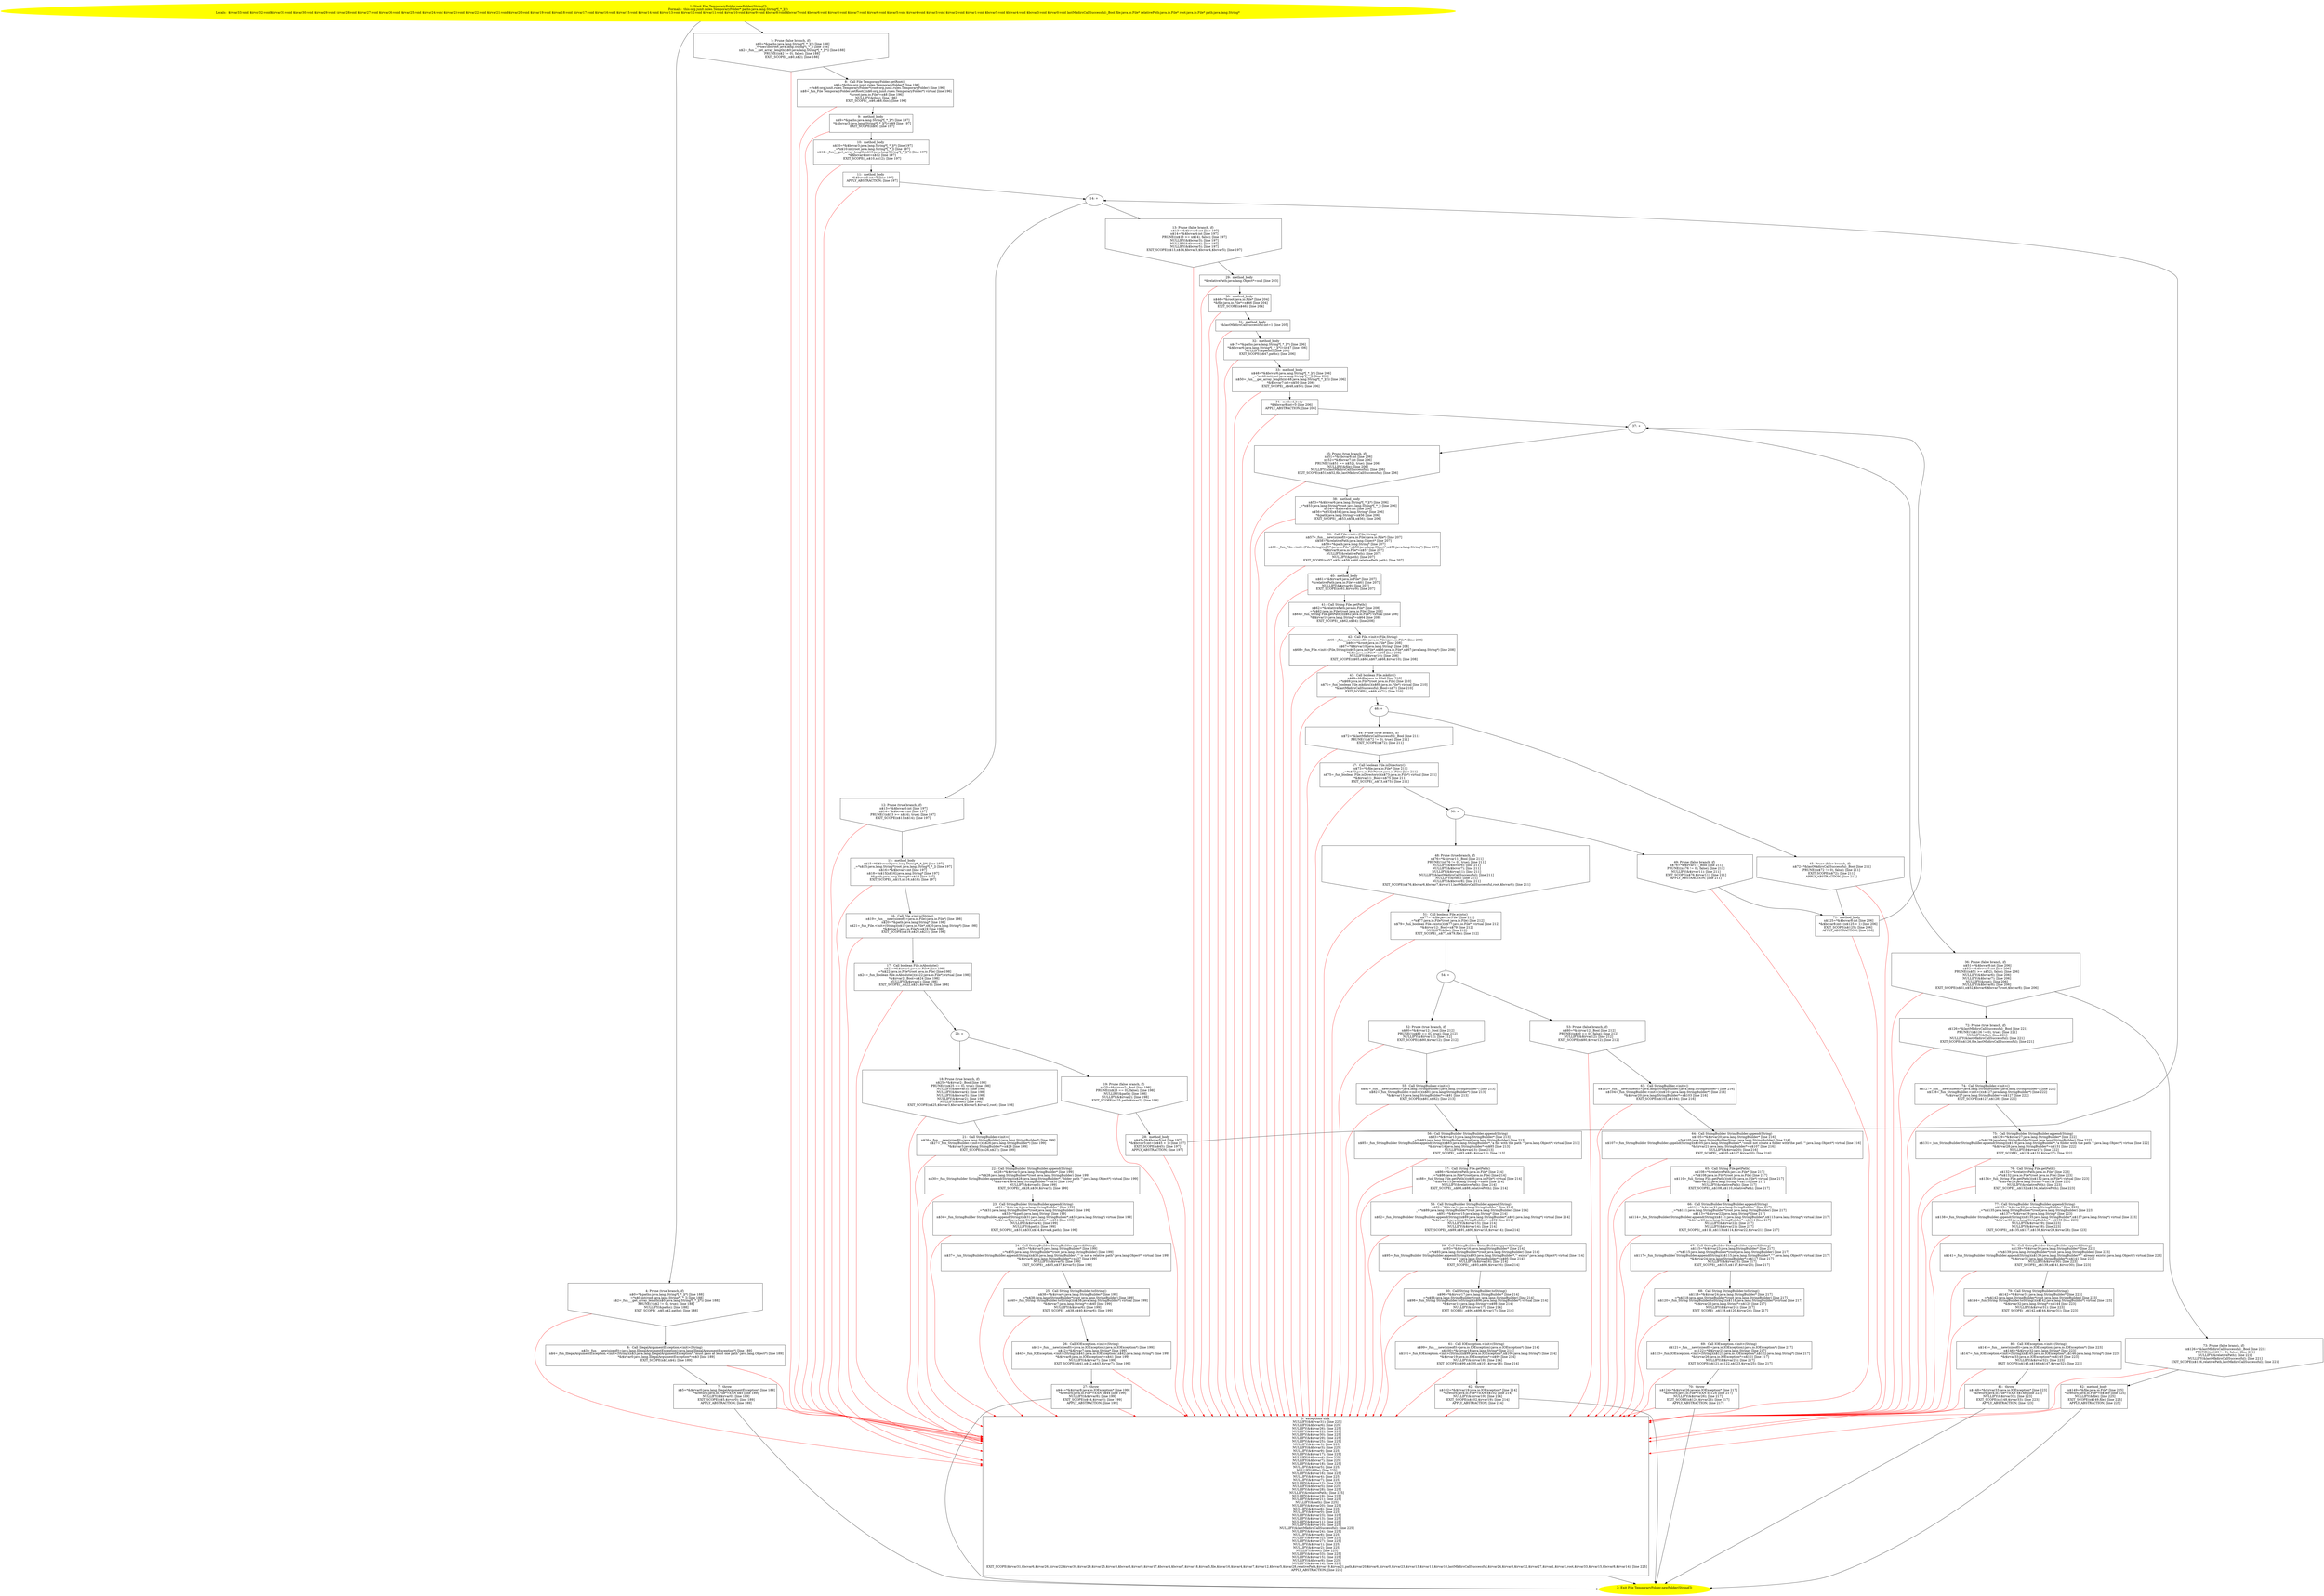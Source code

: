 /* @generated */
digraph cfg {
"org.junit.rules.TemporaryFolder.newFolder(java.lang.String[]):java.io.File.22073587daf403b7474484108d20d092_1" [label="1: Start File TemporaryFolder.newFolder(String[])\nFormals:  this:org.junit.rules.TemporaryFolder* paths:java.lang.String*[_*_](*)\nLocals:  $irvar33:void $irvar32:void $irvar31:void $irvar30:void $irvar29:void $irvar28:void $irvar27:void $irvar26:void $irvar25:void $irvar24:void $irvar23:void $irvar22:void $irvar21:void $irvar20:void $irvar19:void $irvar18:void $irvar17:void $irvar16:void $irvar15:void $irvar14:void $irvar13:void $irvar12:void $irvar11:void $irvar10:void $irvar9:void $bcvar8:void $bcvar7:void $bcvar6:void $irvar8:void $irvar7:void $irvar6:void $irvar5:void $irvar4:void $irvar3:void $irvar2:void $irvar1:void $bcvar5:void $bcvar4:void $bcvar3:void $irvar0:void lastMkdirsCallSuccessful:_Bool file:java.io.File* relativePath:java.io.File* root:java.io.File* path:java.lang.String* \n  " color=yellow style=filled]
	

	 "org.junit.rules.TemporaryFolder.newFolder(java.lang.String[]):java.io.File.22073587daf403b7474484108d20d092_1" -> "org.junit.rules.TemporaryFolder.newFolder(java.lang.String[]):java.io.File.22073587daf403b7474484108d20d092_4" ;
	 "org.junit.rules.TemporaryFolder.newFolder(java.lang.String[]):java.io.File.22073587daf403b7474484108d20d092_1" -> "org.junit.rules.TemporaryFolder.newFolder(java.lang.String[]):java.io.File.22073587daf403b7474484108d20d092_5" ;
"org.junit.rules.TemporaryFolder.newFolder(java.lang.String[]):java.io.File.22073587daf403b7474484108d20d092_2" [label="2: Exit File TemporaryFolder.newFolder(String[]) \n  " color=yellow style=filled]
	

"org.junit.rules.TemporaryFolder.newFolder(java.lang.String[]):java.io.File.22073587daf403b7474484108d20d092_3" [label="3:  exceptions sink \n   NULLIFY(&$irvar31); [line 225]\n  NULLIFY(&$bcvar6); [line 225]\n  NULLIFY(&$irvar26); [line 225]\n  NULLIFY(&$irvar22); [line 225]\n  NULLIFY(&$irvar30); [line 225]\n  NULLIFY(&$irvar29); [line 225]\n  NULLIFY(&$irvar25); [line 225]\n  NULLIFY(&$irvar3); [line 225]\n  NULLIFY(&$bcvar3); [line 225]\n  NULLIFY(&$irvar9); [line 225]\n  NULLIFY(&$irvar17); [line 225]\n  NULLIFY(&$bcvar4); [line 225]\n  NULLIFY(&$bcvar7); [line 225]\n  NULLIFY(&$irvar18); [line 225]\n  NULLIFY(&$irvar5); [line 225]\n  NULLIFY(&file); [line 225]\n  NULLIFY(&$irvar16); [line 225]\n  NULLIFY(&$irvar4); [line 225]\n  NULLIFY(&$irvar7); [line 225]\n  NULLIFY(&$irvar12); [line 225]\n  NULLIFY(&$bcvar5); [line 225]\n  NULLIFY(&$irvar28); [line 225]\n  NULLIFY(&relativePath); [line 225]\n  NULLIFY(&$irvar19); [line 225]\n  NULLIFY(&$irvar21); [line 225]\n  NULLIFY(&path); [line 225]\n  NULLIFY(&$irvar20); [line 225]\n  NULLIFY(&$irvar6); [line 225]\n  NULLIFY(&$irvar0); [line 225]\n  NULLIFY(&$irvar23); [line 225]\n  NULLIFY(&$irvar13); [line 225]\n  NULLIFY(&$irvar11); [line 225]\n  NULLIFY(&$irvar10); [line 225]\n  NULLIFY(&lastMkdirsCallSuccessful); [line 225]\n  NULLIFY(&$irvar24); [line 225]\n  NULLIFY(&$irvar8); [line 225]\n  NULLIFY(&$irvar32); [line 225]\n  NULLIFY(&$irvar27); [line 225]\n  NULLIFY(&$irvar1); [line 225]\n  NULLIFY(&$irvar2); [line 225]\n  NULLIFY(&root); [line 225]\n  NULLIFY(&$irvar33); [line 225]\n  NULLIFY(&$irvar15); [line 225]\n  NULLIFY(&$bcvar8); [line 225]\n  NULLIFY(&$irvar14); [line 225]\n  EXIT_SCOPE($irvar31,$bcvar6,$irvar26,$irvar22,$irvar30,$irvar29,$irvar25,$irvar3,$bcvar3,$irvar9,$irvar17,$bcvar4,$bcvar7,$irvar18,$irvar5,file,$irvar16,$irvar4,$irvar7,$irvar12,$bcvar5,$irvar28,relativePath,$irvar19,$irvar21,path,$irvar20,$irvar6,$irvar0,$irvar23,$irvar13,$irvar11,$irvar10,lastMkdirsCallSuccessful,$irvar24,$irvar8,$irvar32,$irvar27,$irvar1,$irvar2,root,$irvar33,$irvar15,$bcvar8,$irvar14); [line 225]\n  APPLY_ABSTRACTION; [line 225]\n " shape="box"]
	

	 "org.junit.rules.TemporaryFolder.newFolder(java.lang.String[]):java.io.File.22073587daf403b7474484108d20d092_3" -> "org.junit.rules.TemporaryFolder.newFolder(java.lang.String[]):java.io.File.22073587daf403b7474484108d20d092_2" ;
"org.junit.rules.TemporaryFolder.newFolder(java.lang.String[]):java.io.File.22073587daf403b7474484108d20d092_4" [label="4: Prune (true branch, if) \n   n$0=*&paths:java.lang.String*[_*_](*) [line 188]\n  _=*n$0:int(root java.lang.String*[_*_]) [line 188]\n  n$2=_fun___get_array_length(n$0:java.lang.String*[_*_](*)) [line 188]\n  PRUNE(!(n$2 != 0), true); [line 188]\n  NULLIFY(&paths); [line 188]\n  EXIT_SCOPE(_,n$0,n$2,paths); [line 188]\n " shape="invhouse"]
	

	 "org.junit.rules.TemporaryFolder.newFolder(java.lang.String[]):java.io.File.22073587daf403b7474484108d20d092_4" -> "org.junit.rules.TemporaryFolder.newFolder(java.lang.String[]):java.io.File.22073587daf403b7474484108d20d092_6" ;
	 "org.junit.rules.TemporaryFolder.newFolder(java.lang.String[]):java.io.File.22073587daf403b7474484108d20d092_4" -> "org.junit.rules.TemporaryFolder.newFolder(java.lang.String[]):java.io.File.22073587daf403b7474484108d20d092_3" [color="red" ];
"org.junit.rules.TemporaryFolder.newFolder(java.lang.String[]):java.io.File.22073587daf403b7474484108d20d092_5" [label="5: Prune (false branch, if) \n   n$0=*&paths:java.lang.String*[_*_](*) [line 188]\n  _=*n$0:int(root java.lang.String*[_*_]) [line 188]\n  n$2=_fun___get_array_length(n$0:java.lang.String*[_*_](*)) [line 188]\n  PRUNE((n$2 != 0), false); [line 188]\n  EXIT_SCOPE(_,n$0,n$2); [line 188]\n " shape="invhouse"]
	

	 "org.junit.rules.TemporaryFolder.newFolder(java.lang.String[]):java.io.File.22073587daf403b7474484108d20d092_5" -> "org.junit.rules.TemporaryFolder.newFolder(java.lang.String[]):java.io.File.22073587daf403b7474484108d20d092_8" ;
	 "org.junit.rules.TemporaryFolder.newFolder(java.lang.String[]):java.io.File.22073587daf403b7474484108d20d092_5" -> "org.junit.rules.TemporaryFolder.newFolder(java.lang.String[]):java.io.File.22073587daf403b7474484108d20d092_3" [color="red" ];
"org.junit.rules.TemporaryFolder.newFolder(java.lang.String[]):java.io.File.22073587daf403b7474484108d20d092_6" [label="6:  Call IllegalArgumentException.<init>(String) \n   n$3=_fun___new(sizeof(t=java.lang.IllegalArgumentException):java.lang.IllegalArgumentException*) [line 189]\n  n$4=_fun_IllegalArgumentException.<init>(String)(n$3:java.lang.IllegalArgumentException*,\"must pass at least one path\":java.lang.Object*) [line 189]\n  *&$irvar0:java.lang.IllegalArgumentException*=n$3 [line 189]\n  EXIT_SCOPE(n$3,n$4); [line 189]\n " shape="box"]
	

	 "org.junit.rules.TemporaryFolder.newFolder(java.lang.String[]):java.io.File.22073587daf403b7474484108d20d092_6" -> "org.junit.rules.TemporaryFolder.newFolder(java.lang.String[]):java.io.File.22073587daf403b7474484108d20d092_7" ;
	 "org.junit.rules.TemporaryFolder.newFolder(java.lang.String[]):java.io.File.22073587daf403b7474484108d20d092_6" -> "org.junit.rules.TemporaryFolder.newFolder(java.lang.String[]):java.io.File.22073587daf403b7474484108d20d092_3" [color="red" ];
"org.junit.rules.TemporaryFolder.newFolder(java.lang.String[]):java.io.File.22073587daf403b7474484108d20d092_7" [label="7:  throw \n   n$5=*&$irvar0:java.lang.IllegalArgumentException* [line 189]\n  *&return:java.io.File*=EXN n$5 [line 189]\n  NULLIFY(&$irvar0); [line 189]\n  EXIT_SCOPE(n$5,$irvar0); [line 189]\n  APPLY_ABSTRACTION; [line 189]\n " shape="box"]
	

	 "org.junit.rules.TemporaryFolder.newFolder(java.lang.String[]):java.io.File.22073587daf403b7474484108d20d092_7" -> "org.junit.rules.TemporaryFolder.newFolder(java.lang.String[]):java.io.File.22073587daf403b7474484108d20d092_2" ;
	 "org.junit.rules.TemporaryFolder.newFolder(java.lang.String[]):java.io.File.22073587daf403b7474484108d20d092_7" -> "org.junit.rules.TemporaryFolder.newFolder(java.lang.String[]):java.io.File.22073587daf403b7474484108d20d092_3" [color="red" ];
"org.junit.rules.TemporaryFolder.newFolder(java.lang.String[]):java.io.File.22073587daf403b7474484108d20d092_8" [label="8:  Call File TemporaryFolder.getRoot() \n   n$6=*&this:org.junit.rules.TemporaryFolder* [line 196]\n  _=*n$6:org.junit.rules.TemporaryFolder*(root org.junit.rules.TemporaryFolder) [line 196]\n  n$8=_fun_File TemporaryFolder.getRoot()(n$6:org.junit.rules.TemporaryFolder*) virtual [line 196]\n  *&root:java.io.File*=n$8 [line 196]\n  NULLIFY(&this); [line 196]\n  EXIT_SCOPE(_,n$6,n$8,this); [line 196]\n " shape="box"]
	

	 "org.junit.rules.TemporaryFolder.newFolder(java.lang.String[]):java.io.File.22073587daf403b7474484108d20d092_8" -> "org.junit.rules.TemporaryFolder.newFolder(java.lang.String[]):java.io.File.22073587daf403b7474484108d20d092_9" ;
	 "org.junit.rules.TemporaryFolder.newFolder(java.lang.String[]):java.io.File.22073587daf403b7474484108d20d092_8" -> "org.junit.rules.TemporaryFolder.newFolder(java.lang.String[]):java.io.File.22073587daf403b7474484108d20d092_3" [color="red" ];
"org.junit.rules.TemporaryFolder.newFolder(java.lang.String[]):java.io.File.22073587daf403b7474484108d20d092_9" [label="9:  method_body \n   n$9=*&paths:java.lang.String*[_*_](*) [line 197]\n  *&$bcvar3:java.lang.String*[_*_](*)=n$9 [line 197]\n  EXIT_SCOPE(n$9); [line 197]\n " shape="box"]
	

	 "org.junit.rules.TemporaryFolder.newFolder(java.lang.String[]):java.io.File.22073587daf403b7474484108d20d092_9" -> "org.junit.rules.TemporaryFolder.newFolder(java.lang.String[]):java.io.File.22073587daf403b7474484108d20d092_10" ;
	 "org.junit.rules.TemporaryFolder.newFolder(java.lang.String[]):java.io.File.22073587daf403b7474484108d20d092_9" -> "org.junit.rules.TemporaryFolder.newFolder(java.lang.String[]):java.io.File.22073587daf403b7474484108d20d092_3" [color="red" ];
"org.junit.rules.TemporaryFolder.newFolder(java.lang.String[]):java.io.File.22073587daf403b7474484108d20d092_10" [label="10:  method_body \n   n$10=*&$bcvar3:java.lang.String*[_*_](*) [line 197]\n  _=*n$10:int(root java.lang.String*[_*_]) [line 197]\n  n$12=_fun___get_array_length(n$10:java.lang.String*[_*_](*)) [line 197]\n  *&$bcvar4:int=n$12 [line 197]\n  EXIT_SCOPE(_,n$10,n$12); [line 197]\n " shape="box"]
	

	 "org.junit.rules.TemporaryFolder.newFolder(java.lang.String[]):java.io.File.22073587daf403b7474484108d20d092_10" -> "org.junit.rules.TemporaryFolder.newFolder(java.lang.String[]):java.io.File.22073587daf403b7474484108d20d092_11" ;
	 "org.junit.rules.TemporaryFolder.newFolder(java.lang.String[]):java.io.File.22073587daf403b7474484108d20d092_10" -> "org.junit.rules.TemporaryFolder.newFolder(java.lang.String[]):java.io.File.22073587daf403b7474484108d20d092_3" [color="red" ];
"org.junit.rules.TemporaryFolder.newFolder(java.lang.String[]):java.io.File.22073587daf403b7474484108d20d092_11" [label="11:  method_body \n   *&$bcvar5:int=0 [line 197]\n  APPLY_ABSTRACTION; [line 197]\n " shape="box"]
	

	 "org.junit.rules.TemporaryFolder.newFolder(java.lang.String[]):java.io.File.22073587daf403b7474484108d20d092_11" -> "org.junit.rules.TemporaryFolder.newFolder(java.lang.String[]):java.io.File.22073587daf403b7474484108d20d092_14" ;
	 "org.junit.rules.TemporaryFolder.newFolder(java.lang.String[]):java.io.File.22073587daf403b7474484108d20d092_11" -> "org.junit.rules.TemporaryFolder.newFolder(java.lang.String[]):java.io.File.22073587daf403b7474484108d20d092_3" [color="red" ];
"org.junit.rules.TemporaryFolder.newFolder(java.lang.String[]):java.io.File.22073587daf403b7474484108d20d092_12" [label="12: Prune (true branch, if) \n   n$13=*&$bcvar5:int [line 197]\n  n$14=*&$bcvar4:int [line 197]\n  PRUNE(!(n$13 >= n$14), true); [line 197]\n  EXIT_SCOPE(n$13,n$14); [line 197]\n " shape="invhouse"]
	

	 "org.junit.rules.TemporaryFolder.newFolder(java.lang.String[]):java.io.File.22073587daf403b7474484108d20d092_12" -> "org.junit.rules.TemporaryFolder.newFolder(java.lang.String[]):java.io.File.22073587daf403b7474484108d20d092_15" ;
	 "org.junit.rules.TemporaryFolder.newFolder(java.lang.String[]):java.io.File.22073587daf403b7474484108d20d092_12" -> "org.junit.rules.TemporaryFolder.newFolder(java.lang.String[]):java.io.File.22073587daf403b7474484108d20d092_3" [color="red" ];
"org.junit.rules.TemporaryFolder.newFolder(java.lang.String[]):java.io.File.22073587daf403b7474484108d20d092_13" [label="13: Prune (false branch, if) \n   n$13=*&$bcvar5:int [line 197]\n  n$14=*&$bcvar4:int [line 197]\n  PRUNE((n$13 >= n$14), false); [line 197]\n  NULLIFY(&$bcvar3); [line 197]\n  NULLIFY(&$bcvar4); [line 197]\n  NULLIFY(&$bcvar5); [line 197]\n  EXIT_SCOPE(n$13,n$14,$bcvar3,$bcvar4,$bcvar5); [line 197]\n " shape="invhouse"]
	

	 "org.junit.rules.TemporaryFolder.newFolder(java.lang.String[]):java.io.File.22073587daf403b7474484108d20d092_13" -> "org.junit.rules.TemporaryFolder.newFolder(java.lang.String[]):java.io.File.22073587daf403b7474484108d20d092_29" ;
	 "org.junit.rules.TemporaryFolder.newFolder(java.lang.String[]):java.io.File.22073587daf403b7474484108d20d092_13" -> "org.junit.rules.TemporaryFolder.newFolder(java.lang.String[]):java.io.File.22073587daf403b7474484108d20d092_3" [color="red" ];
"org.junit.rules.TemporaryFolder.newFolder(java.lang.String[]):java.io.File.22073587daf403b7474484108d20d092_14" [label="14: + \n  " ]
	

	 "org.junit.rules.TemporaryFolder.newFolder(java.lang.String[]):java.io.File.22073587daf403b7474484108d20d092_14" -> "org.junit.rules.TemporaryFolder.newFolder(java.lang.String[]):java.io.File.22073587daf403b7474484108d20d092_12" ;
	 "org.junit.rules.TemporaryFolder.newFolder(java.lang.String[]):java.io.File.22073587daf403b7474484108d20d092_14" -> "org.junit.rules.TemporaryFolder.newFolder(java.lang.String[]):java.io.File.22073587daf403b7474484108d20d092_13" ;
"org.junit.rules.TemporaryFolder.newFolder(java.lang.String[]):java.io.File.22073587daf403b7474484108d20d092_15" [label="15:  method_body \n   n$15=*&$bcvar3:java.lang.String*[_*_](*) [line 197]\n  _=*n$15:java.lang.String*(root java.lang.String*[_*_]) [line 197]\n  n$16=*&$bcvar5:int [line 197]\n  n$18=*n$15[n$16]:java.lang.String* [line 197]\n  *&path:java.lang.String*=n$18 [line 197]\n  EXIT_SCOPE(_,n$15,n$16,n$18); [line 197]\n " shape="box"]
	

	 "org.junit.rules.TemporaryFolder.newFolder(java.lang.String[]):java.io.File.22073587daf403b7474484108d20d092_15" -> "org.junit.rules.TemporaryFolder.newFolder(java.lang.String[]):java.io.File.22073587daf403b7474484108d20d092_16" ;
	 "org.junit.rules.TemporaryFolder.newFolder(java.lang.String[]):java.io.File.22073587daf403b7474484108d20d092_15" -> "org.junit.rules.TemporaryFolder.newFolder(java.lang.String[]):java.io.File.22073587daf403b7474484108d20d092_3" [color="red" ];
"org.junit.rules.TemporaryFolder.newFolder(java.lang.String[]):java.io.File.22073587daf403b7474484108d20d092_16" [label="16:  Call File.<init>(String) \n   n$19=_fun___new(sizeof(t=java.io.File):java.io.File*) [line 198]\n  n$20=*&path:java.lang.String* [line 198]\n  n$21=_fun_File.<init>(String)(n$19:java.io.File*,n$20:java.lang.String*) [line 198]\n  *&$irvar1:java.io.File*=n$19 [line 198]\n  EXIT_SCOPE(n$19,n$20,n$21); [line 198]\n " shape="box"]
	

	 "org.junit.rules.TemporaryFolder.newFolder(java.lang.String[]):java.io.File.22073587daf403b7474484108d20d092_16" -> "org.junit.rules.TemporaryFolder.newFolder(java.lang.String[]):java.io.File.22073587daf403b7474484108d20d092_17" ;
	 "org.junit.rules.TemporaryFolder.newFolder(java.lang.String[]):java.io.File.22073587daf403b7474484108d20d092_16" -> "org.junit.rules.TemporaryFolder.newFolder(java.lang.String[]):java.io.File.22073587daf403b7474484108d20d092_3" [color="red" ];
"org.junit.rules.TemporaryFolder.newFolder(java.lang.String[]):java.io.File.22073587daf403b7474484108d20d092_17" [label="17:  Call boolean File.isAbsolute() \n   n$22=*&$irvar1:java.io.File* [line 198]\n  _=*n$22:java.io.File*(root java.io.File) [line 198]\n  n$24=_fun_boolean File.isAbsolute()(n$22:java.io.File*) virtual [line 198]\n  *&$irvar2:_Bool=n$24 [line 198]\n  NULLIFY(&$irvar1); [line 198]\n  EXIT_SCOPE(_,n$22,n$24,$irvar1); [line 198]\n " shape="box"]
	

	 "org.junit.rules.TemporaryFolder.newFolder(java.lang.String[]):java.io.File.22073587daf403b7474484108d20d092_17" -> "org.junit.rules.TemporaryFolder.newFolder(java.lang.String[]):java.io.File.22073587daf403b7474484108d20d092_20" ;
	 "org.junit.rules.TemporaryFolder.newFolder(java.lang.String[]):java.io.File.22073587daf403b7474484108d20d092_17" -> "org.junit.rules.TemporaryFolder.newFolder(java.lang.String[]):java.io.File.22073587daf403b7474484108d20d092_3" [color="red" ];
"org.junit.rules.TemporaryFolder.newFolder(java.lang.String[]):java.io.File.22073587daf403b7474484108d20d092_18" [label="18: Prune (true branch, if) \n   n$25=*&$irvar2:_Bool [line 198]\n  PRUNE(!(n$25 == 0), true); [line 198]\n  NULLIFY(&$bcvar3); [line 198]\n  NULLIFY(&$bcvar4); [line 198]\n  NULLIFY(&$bcvar5); [line 198]\n  NULLIFY(&$irvar2); [line 198]\n  NULLIFY(&root); [line 198]\n  EXIT_SCOPE(n$25,$bcvar3,$bcvar4,$bcvar5,$irvar2,root); [line 198]\n " shape="invhouse"]
	

	 "org.junit.rules.TemporaryFolder.newFolder(java.lang.String[]):java.io.File.22073587daf403b7474484108d20d092_18" -> "org.junit.rules.TemporaryFolder.newFolder(java.lang.String[]):java.io.File.22073587daf403b7474484108d20d092_21" ;
	 "org.junit.rules.TemporaryFolder.newFolder(java.lang.String[]):java.io.File.22073587daf403b7474484108d20d092_18" -> "org.junit.rules.TemporaryFolder.newFolder(java.lang.String[]):java.io.File.22073587daf403b7474484108d20d092_3" [color="red" ];
"org.junit.rules.TemporaryFolder.newFolder(java.lang.String[]):java.io.File.22073587daf403b7474484108d20d092_19" [label="19: Prune (false branch, if) \n   n$25=*&$irvar2:_Bool [line 198]\n  PRUNE((n$25 == 0), false); [line 198]\n  NULLIFY(&path); [line 198]\n  NULLIFY(&$irvar2); [line 198]\n  EXIT_SCOPE(n$25,path,$irvar2); [line 198]\n " shape="invhouse"]
	

	 "org.junit.rules.TemporaryFolder.newFolder(java.lang.String[]):java.io.File.22073587daf403b7474484108d20d092_19" -> "org.junit.rules.TemporaryFolder.newFolder(java.lang.String[]):java.io.File.22073587daf403b7474484108d20d092_28" ;
	 "org.junit.rules.TemporaryFolder.newFolder(java.lang.String[]):java.io.File.22073587daf403b7474484108d20d092_19" -> "org.junit.rules.TemporaryFolder.newFolder(java.lang.String[]):java.io.File.22073587daf403b7474484108d20d092_3" [color="red" ];
"org.junit.rules.TemporaryFolder.newFolder(java.lang.String[]):java.io.File.22073587daf403b7474484108d20d092_20" [label="20: + \n  " ]
	

	 "org.junit.rules.TemporaryFolder.newFolder(java.lang.String[]):java.io.File.22073587daf403b7474484108d20d092_20" -> "org.junit.rules.TemporaryFolder.newFolder(java.lang.String[]):java.io.File.22073587daf403b7474484108d20d092_18" ;
	 "org.junit.rules.TemporaryFolder.newFolder(java.lang.String[]):java.io.File.22073587daf403b7474484108d20d092_20" -> "org.junit.rules.TemporaryFolder.newFolder(java.lang.String[]):java.io.File.22073587daf403b7474484108d20d092_19" ;
"org.junit.rules.TemporaryFolder.newFolder(java.lang.String[]):java.io.File.22073587daf403b7474484108d20d092_21" [label="21:  Call StringBuilder.<init>() \n   n$26=_fun___new(sizeof(t=java.lang.StringBuilder):java.lang.StringBuilder*) [line 199]\n  n$27=_fun_StringBuilder.<init>()(n$26:java.lang.StringBuilder*) [line 199]\n  *&$irvar3:java.lang.StringBuilder*=n$26 [line 199]\n  EXIT_SCOPE(n$26,n$27); [line 199]\n " shape="box"]
	

	 "org.junit.rules.TemporaryFolder.newFolder(java.lang.String[]):java.io.File.22073587daf403b7474484108d20d092_21" -> "org.junit.rules.TemporaryFolder.newFolder(java.lang.String[]):java.io.File.22073587daf403b7474484108d20d092_22" ;
	 "org.junit.rules.TemporaryFolder.newFolder(java.lang.String[]):java.io.File.22073587daf403b7474484108d20d092_21" -> "org.junit.rules.TemporaryFolder.newFolder(java.lang.String[]):java.io.File.22073587daf403b7474484108d20d092_3" [color="red" ];
"org.junit.rules.TemporaryFolder.newFolder(java.lang.String[]):java.io.File.22073587daf403b7474484108d20d092_22" [label="22:  Call StringBuilder StringBuilder.append(String) \n   n$28=*&$irvar3:java.lang.StringBuilder* [line 199]\n  _=*n$28:java.lang.StringBuilder*(root java.lang.StringBuilder) [line 199]\n  n$30=_fun_StringBuilder StringBuilder.append(String)(n$28:java.lang.StringBuilder*,\"folder path '\":java.lang.Object*) virtual [line 199]\n  *&$irvar4:java.lang.StringBuilder*=n$30 [line 199]\n  NULLIFY(&$irvar3); [line 199]\n  EXIT_SCOPE(_,n$28,n$30,$irvar3); [line 199]\n " shape="box"]
	

	 "org.junit.rules.TemporaryFolder.newFolder(java.lang.String[]):java.io.File.22073587daf403b7474484108d20d092_22" -> "org.junit.rules.TemporaryFolder.newFolder(java.lang.String[]):java.io.File.22073587daf403b7474484108d20d092_23" ;
	 "org.junit.rules.TemporaryFolder.newFolder(java.lang.String[]):java.io.File.22073587daf403b7474484108d20d092_22" -> "org.junit.rules.TemporaryFolder.newFolder(java.lang.String[]):java.io.File.22073587daf403b7474484108d20d092_3" [color="red" ];
"org.junit.rules.TemporaryFolder.newFolder(java.lang.String[]):java.io.File.22073587daf403b7474484108d20d092_23" [label="23:  Call StringBuilder StringBuilder.append(String) \n   n$31=*&$irvar4:java.lang.StringBuilder* [line 199]\n  _=*n$31:java.lang.StringBuilder*(root java.lang.StringBuilder) [line 199]\n  n$33=*&path:java.lang.String* [line 199]\n  n$34=_fun_StringBuilder StringBuilder.append(String)(n$31:java.lang.StringBuilder*,n$33:java.lang.String*) virtual [line 199]\n  *&$irvar5:java.lang.StringBuilder*=n$34 [line 199]\n  NULLIFY(&$irvar4); [line 199]\n  NULLIFY(&path); [line 199]\n  EXIT_SCOPE(_,n$31,n$33,n$34,$irvar4,path); [line 199]\n " shape="box"]
	

	 "org.junit.rules.TemporaryFolder.newFolder(java.lang.String[]):java.io.File.22073587daf403b7474484108d20d092_23" -> "org.junit.rules.TemporaryFolder.newFolder(java.lang.String[]):java.io.File.22073587daf403b7474484108d20d092_24" ;
	 "org.junit.rules.TemporaryFolder.newFolder(java.lang.String[]):java.io.File.22073587daf403b7474484108d20d092_23" -> "org.junit.rules.TemporaryFolder.newFolder(java.lang.String[]):java.io.File.22073587daf403b7474484108d20d092_3" [color="red" ];
"org.junit.rules.TemporaryFolder.newFolder(java.lang.String[]):java.io.File.22073587daf403b7474484108d20d092_24" [label="24:  Call StringBuilder StringBuilder.append(String) \n   n$35=*&$irvar5:java.lang.StringBuilder* [line 199]\n  _=*n$35:java.lang.StringBuilder*(root java.lang.StringBuilder) [line 199]\n  n$37=_fun_StringBuilder StringBuilder.append(String)(n$35:java.lang.StringBuilder*,\"' is not a relative path\":java.lang.Object*) virtual [line 199]\n  *&$irvar6:java.lang.StringBuilder*=n$37 [line 199]\n  NULLIFY(&$irvar5); [line 199]\n  EXIT_SCOPE(_,n$35,n$37,$irvar5); [line 199]\n " shape="box"]
	

	 "org.junit.rules.TemporaryFolder.newFolder(java.lang.String[]):java.io.File.22073587daf403b7474484108d20d092_24" -> "org.junit.rules.TemporaryFolder.newFolder(java.lang.String[]):java.io.File.22073587daf403b7474484108d20d092_25" ;
	 "org.junit.rules.TemporaryFolder.newFolder(java.lang.String[]):java.io.File.22073587daf403b7474484108d20d092_24" -> "org.junit.rules.TemporaryFolder.newFolder(java.lang.String[]):java.io.File.22073587daf403b7474484108d20d092_3" [color="red" ];
"org.junit.rules.TemporaryFolder.newFolder(java.lang.String[]):java.io.File.22073587daf403b7474484108d20d092_25" [label="25:  Call String StringBuilder.toString() \n   n$38=*&$irvar6:java.lang.StringBuilder* [line 199]\n  _=*n$38:java.lang.StringBuilder*(root java.lang.StringBuilder) [line 199]\n  n$40=_fun_String StringBuilder.toString()(n$38:java.lang.StringBuilder*) virtual [line 199]\n  *&$irvar7:java.lang.String*=n$40 [line 199]\n  NULLIFY(&$irvar6); [line 199]\n  EXIT_SCOPE(_,n$38,n$40,$irvar6); [line 199]\n " shape="box"]
	

	 "org.junit.rules.TemporaryFolder.newFolder(java.lang.String[]):java.io.File.22073587daf403b7474484108d20d092_25" -> "org.junit.rules.TemporaryFolder.newFolder(java.lang.String[]):java.io.File.22073587daf403b7474484108d20d092_26" ;
	 "org.junit.rules.TemporaryFolder.newFolder(java.lang.String[]):java.io.File.22073587daf403b7474484108d20d092_25" -> "org.junit.rules.TemporaryFolder.newFolder(java.lang.String[]):java.io.File.22073587daf403b7474484108d20d092_3" [color="red" ];
"org.junit.rules.TemporaryFolder.newFolder(java.lang.String[]):java.io.File.22073587daf403b7474484108d20d092_26" [label="26:  Call IOException.<init>(String) \n   n$41=_fun___new(sizeof(t=java.io.IOException):java.io.IOException*) [line 199]\n  n$42=*&$irvar7:java.lang.String* [line 199]\n  n$43=_fun_IOException.<init>(String)(n$41:java.io.IOException*,n$42:java.lang.String*) [line 199]\n  *&$irvar8:java.io.IOException*=n$41 [line 199]\n  NULLIFY(&$irvar7); [line 199]\n  EXIT_SCOPE(n$41,n$42,n$43,$irvar7); [line 199]\n " shape="box"]
	

	 "org.junit.rules.TemporaryFolder.newFolder(java.lang.String[]):java.io.File.22073587daf403b7474484108d20d092_26" -> "org.junit.rules.TemporaryFolder.newFolder(java.lang.String[]):java.io.File.22073587daf403b7474484108d20d092_27" ;
	 "org.junit.rules.TemporaryFolder.newFolder(java.lang.String[]):java.io.File.22073587daf403b7474484108d20d092_26" -> "org.junit.rules.TemporaryFolder.newFolder(java.lang.String[]):java.io.File.22073587daf403b7474484108d20d092_3" [color="red" ];
"org.junit.rules.TemporaryFolder.newFolder(java.lang.String[]):java.io.File.22073587daf403b7474484108d20d092_27" [label="27:  throw \n   n$44=*&$irvar8:java.io.IOException* [line 199]\n  *&return:java.io.File*=EXN n$44 [line 199]\n  NULLIFY(&$irvar8); [line 199]\n  EXIT_SCOPE(n$44,$irvar8); [line 199]\n  APPLY_ABSTRACTION; [line 199]\n " shape="box"]
	

	 "org.junit.rules.TemporaryFolder.newFolder(java.lang.String[]):java.io.File.22073587daf403b7474484108d20d092_27" -> "org.junit.rules.TemporaryFolder.newFolder(java.lang.String[]):java.io.File.22073587daf403b7474484108d20d092_2" ;
	 "org.junit.rules.TemporaryFolder.newFolder(java.lang.String[]):java.io.File.22073587daf403b7474484108d20d092_27" -> "org.junit.rules.TemporaryFolder.newFolder(java.lang.String[]):java.io.File.22073587daf403b7474484108d20d092_3" [color="red" ];
"org.junit.rules.TemporaryFolder.newFolder(java.lang.String[]):java.io.File.22073587daf403b7474484108d20d092_28" [label="28:  method_body \n   n$45=*&$bcvar5:int [line 197]\n  *&$bcvar5:int=(n$45 + 1) [line 197]\n  EXIT_SCOPE(n$45); [line 197]\n  APPLY_ABSTRACTION; [line 197]\n " shape="box"]
	

	 "org.junit.rules.TemporaryFolder.newFolder(java.lang.String[]):java.io.File.22073587daf403b7474484108d20d092_28" -> "org.junit.rules.TemporaryFolder.newFolder(java.lang.String[]):java.io.File.22073587daf403b7474484108d20d092_14" ;
	 "org.junit.rules.TemporaryFolder.newFolder(java.lang.String[]):java.io.File.22073587daf403b7474484108d20d092_28" -> "org.junit.rules.TemporaryFolder.newFolder(java.lang.String[]):java.io.File.22073587daf403b7474484108d20d092_3" [color="red" ];
"org.junit.rules.TemporaryFolder.newFolder(java.lang.String[]):java.io.File.22073587daf403b7474484108d20d092_29" [label="29:  method_body \n   *&relativePath:java.lang.Object*=null [line 203]\n " shape="box"]
	

	 "org.junit.rules.TemporaryFolder.newFolder(java.lang.String[]):java.io.File.22073587daf403b7474484108d20d092_29" -> "org.junit.rules.TemporaryFolder.newFolder(java.lang.String[]):java.io.File.22073587daf403b7474484108d20d092_30" ;
	 "org.junit.rules.TemporaryFolder.newFolder(java.lang.String[]):java.io.File.22073587daf403b7474484108d20d092_29" -> "org.junit.rules.TemporaryFolder.newFolder(java.lang.String[]):java.io.File.22073587daf403b7474484108d20d092_3" [color="red" ];
"org.junit.rules.TemporaryFolder.newFolder(java.lang.String[]):java.io.File.22073587daf403b7474484108d20d092_30" [label="30:  method_body \n   n$46=*&root:java.io.File* [line 204]\n  *&file:java.io.File*=n$46 [line 204]\n  EXIT_SCOPE(n$46); [line 204]\n " shape="box"]
	

	 "org.junit.rules.TemporaryFolder.newFolder(java.lang.String[]):java.io.File.22073587daf403b7474484108d20d092_30" -> "org.junit.rules.TemporaryFolder.newFolder(java.lang.String[]):java.io.File.22073587daf403b7474484108d20d092_31" ;
	 "org.junit.rules.TemporaryFolder.newFolder(java.lang.String[]):java.io.File.22073587daf403b7474484108d20d092_30" -> "org.junit.rules.TemporaryFolder.newFolder(java.lang.String[]):java.io.File.22073587daf403b7474484108d20d092_3" [color="red" ];
"org.junit.rules.TemporaryFolder.newFolder(java.lang.String[]):java.io.File.22073587daf403b7474484108d20d092_31" [label="31:  method_body \n   *&lastMkdirsCallSuccessful:int=1 [line 205]\n " shape="box"]
	

	 "org.junit.rules.TemporaryFolder.newFolder(java.lang.String[]):java.io.File.22073587daf403b7474484108d20d092_31" -> "org.junit.rules.TemporaryFolder.newFolder(java.lang.String[]):java.io.File.22073587daf403b7474484108d20d092_32" ;
	 "org.junit.rules.TemporaryFolder.newFolder(java.lang.String[]):java.io.File.22073587daf403b7474484108d20d092_31" -> "org.junit.rules.TemporaryFolder.newFolder(java.lang.String[]):java.io.File.22073587daf403b7474484108d20d092_3" [color="red" ];
"org.junit.rules.TemporaryFolder.newFolder(java.lang.String[]):java.io.File.22073587daf403b7474484108d20d092_32" [label="32:  method_body \n   n$47=*&paths:java.lang.String*[_*_](*) [line 206]\n  *&$bcvar6:java.lang.String*[_*_](*)=n$47 [line 206]\n  NULLIFY(&paths); [line 206]\n  EXIT_SCOPE(n$47,paths); [line 206]\n " shape="box"]
	

	 "org.junit.rules.TemporaryFolder.newFolder(java.lang.String[]):java.io.File.22073587daf403b7474484108d20d092_32" -> "org.junit.rules.TemporaryFolder.newFolder(java.lang.String[]):java.io.File.22073587daf403b7474484108d20d092_33" ;
	 "org.junit.rules.TemporaryFolder.newFolder(java.lang.String[]):java.io.File.22073587daf403b7474484108d20d092_32" -> "org.junit.rules.TemporaryFolder.newFolder(java.lang.String[]):java.io.File.22073587daf403b7474484108d20d092_3" [color="red" ];
"org.junit.rules.TemporaryFolder.newFolder(java.lang.String[]):java.io.File.22073587daf403b7474484108d20d092_33" [label="33:  method_body \n   n$48=*&$bcvar6:java.lang.String*[_*_](*) [line 206]\n  _=*n$48:int(root java.lang.String*[_*_]) [line 206]\n  n$50=_fun___get_array_length(n$48:java.lang.String*[_*_](*)) [line 206]\n  *&$bcvar7:int=n$50 [line 206]\n  EXIT_SCOPE(_,n$48,n$50); [line 206]\n " shape="box"]
	

	 "org.junit.rules.TemporaryFolder.newFolder(java.lang.String[]):java.io.File.22073587daf403b7474484108d20d092_33" -> "org.junit.rules.TemporaryFolder.newFolder(java.lang.String[]):java.io.File.22073587daf403b7474484108d20d092_34" ;
	 "org.junit.rules.TemporaryFolder.newFolder(java.lang.String[]):java.io.File.22073587daf403b7474484108d20d092_33" -> "org.junit.rules.TemporaryFolder.newFolder(java.lang.String[]):java.io.File.22073587daf403b7474484108d20d092_3" [color="red" ];
"org.junit.rules.TemporaryFolder.newFolder(java.lang.String[]):java.io.File.22073587daf403b7474484108d20d092_34" [label="34:  method_body \n   *&$bcvar8:int=0 [line 206]\n  APPLY_ABSTRACTION; [line 206]\n " shape="box"]
	

	 "org.junit.rules.TemporaryFolder.newFolder(java.lang.String[]):java.io.File.22073587daf403b7474484108d20d092_34" -> "org.junit.rules.TemporaryFolder.newFolder(java.lang.String[]):java.io.File.22073587daf403b7474484108d20d092_37" ;
	 "org.junit.rules.TemporaryFolder.newFolder(java.lang.String[]):java.io.File.22073587daf403b7474484108d20d092_34" -> "org.junit.rules.TemporaryFolder.newFolder(java.lang.String[]):java.io.File.22073587daf403b7474484108d20d092_3" [color="red" ];
"org.junit.rules.TemporaryFolder.newFolder(java.lang.String[]):java.io.File.22073587daf403b7474484108d20d092_35" [label="35: Prune (true branch, if) \n   n$51=*&$bcvar8:int [line 206]\n  n$52=*&$bcvar7:int [line 206]\n  PRUNE(!(n$51 >= n$52), true); [line 206]\n  NULLIFY(&file); [line 206]\n  NULLIFY(&lastMkdirsCallSuccessful); [line 206]\n  EXIT_SCOPE(n$51,n$52,file,lastMkdirsCallSuccessful); [line 206]\n " shape="invhouse"]
	

	 "org.junit.rules.TemporaryFolder.newFolder(java.lang.String[]):java.io.File.22073587daf403b7474484108d20d092_35" -> "org.junit.rules.TemporaryFolder.newFolder(java.lang.String[]):java.io.File.22073587daf403b7474484108d20d092_38" ;
	 "org.junit.rules.TemporaryFolder.newFolder(java.lang.String[]):java.io.File.22073587daf403b7474484108d20d092_35" -> "org.junit.rules.TemporaryFolder.newFolder(java.lang.String[]):java.io.File.22073587daf403b7474484108d20d092_3" [color="red" ];
"org.junit.rules.TemporaryFolder.newFolder(java.lang.String[]):java.io.File.22073587daf403b7474484108d20d092_36" [label="36: Prune (false branch, if) \n   n$51=*&$bcvar8:int [line 206]\n  n$52=*&$bcvar7:int [line 206]\n  PRUNE((n$51 >= n$52), false); [line 206]\n  NULLIFY(&$bcvar6); [line 206]\n  NULLIFY(&$bcvar7); [line 206]\n  NULLIFY(&root); [line 206]\n  NULLIFY(&$bcvar8); [line 206]\n  EXIT_SCOPE(n$51,n$52,$bcvar6,$bcvar7,root,$bcvar8); [line 206]\n " shape="invhouse"]
	

	 "org.junit.rules.TemporaryFolder.newFolder(java.lang.String[]):java.io.File.22073587daf403b7474484108d20d092_36" -> "org.junit.rules.TemporaryFolder.newFolder(java.lang.String[]):java.io.File.22073587daf403b7474484108d20d092_72" ;
	 "org.junit.rules.TemporaryFolder.newFolder(java.lang.String[]):java.io.File.22073587daf403b7474484108d20d092_36" -> "org.junit.rules.TemporaryFolder.newFolder(java.lang.String[]):java.io.File.22073587daf403b7474484108d20d092_73" ;
	 "org.junit.rules.TemporaryFolder.newFolder(java.lang.String[]):java.io.File.22073587daf403b7474484108d20d092_36" -> "org.junit.rules.TemporaryFolder.newFolder(java.lang.String[]):java.io.File.22073587daf403b7474484108d20d092_3" [color="red" ];
"org.junit.rules.TemporaryFolder.newFolder(java.lang.String[]):java.io.File.22073587daf403b7474484108d20d092_37" [label="37: + \n  " ]
	

	 "org.junit.rules.TemporaryFolder.newFolder(java.lang.String[]):java.io.File.22073587daf403b7474484108d20d092_37" -> "org.junit.rules.TemporaryFolder.newFolder(java.lang.String[]):java.io.File.22073587daf403b7474484108d20d092_35" ;
	 "org.junit.rules.TemporaryFolder.newFolder(java.lang.String[]):java.io.File.22073587daf403b7474484108d20d092_37" -> "org.junit.rules.TemporaryFolder.newFolder(java.lang.String[]):java.io.File.22073587daf403b7474484108d20d092_36" ;
"org.junit.rules.TemporaryFolder.newFolder(java.lang.String[]):java.io.File.22073587daf403b7474484108d20d092_38" [label="38:  method_body \n   n$53=*&$bcvar6:java.lang.String*[_*_](*) [line 206]\n  _=*n$53:java.lang.String*(root java.lang.String*[_*_]) [line 206]\n  n$54=*&$bcvar8:int [line 206]\n  n$56=*n$53[n$54]:java.lang.String* [line 206]\n  *&path:java.lang.String*=n$56 [line 206]\n  EXIT_SCOPE(_,n$53,n$54,n$56); [line 206]\n " shape="box"]
	

	 "org.junit.rules.TemporaryFolder.newFolder(java.lang.String[]):java.io.File.22073587daf403b7474484108d20d092_38" -> "org.junit.rules.TemporaryFolder.newFolder(java.lang.String[]):java.io.File.22073587daf403b7474484108d20d092_39" ;
	 "org.junit.rules.TemporaryFolder.newFolder(java.lang.String[]):java.io.File.22073587daf403b7474484108d20d092_38" -> "org.junit.rules.TemporaryFolder.newFolder(java.lang.String[]):java.io.File.22073587daf403b7474484108d20d092_3" [color="red" ];
"org.junit.rules.TemporaryFolder.newFolder(java.lang.String[]):java.io.File.22073587daf403b7474484108d20d092_39" [label="39:  Call File.<init>(File,String) \n   n$57=_fun___new(sizeof(t=java.io.File):java.io.File*) [line 207]\n  n$58=*&relativePath:java.lang.Object* [line 207]\n  n$59=*&path:java.lang.String* [line 207]\n  n$60=_fun_File.<init>(File,String)(n$57:java.io.File*,n$58:java.lang.Object*,n$59:java.lang.String*) [line 207]\n  *&$irvar9:java.io.File*=n$57 [line 207]\n  NULLIFY(&relativePath); [line 207]\n  NULLIFY(&path); [line 207]\n  EXIT_SCOPE(n$57,n$58,n$59,n$60,relativePath,path); [line 207]\n " shape="box"]
	

	 "org.junit.rules.TemporaryFolder.newFolder(java.lang.String[]):java.io.File.22073587daf403b7474484108d20d092_39" -> "org.junit.rules.TemporaryFolder.newFolder(java.lang.String[]):java.io.File.22073587daf403b7474484108d20d092_40" ;
	 "org.junit.rules.TemporaryFolder.newFolder(java.lang.String[]):java.io.File.22073587daf403b7474484108d20d092_39" -> "org.junit.rules.TemporaryFolder.newFolder(java.lang.String[]):java.io.File.22073587daf403b7474484108d20d092_3" [color="red" ];
"org.junit.rules.TemporaryFolder.newFolder(java.lang.String[]):java.io.File.22073587daf403b7474484108d20d092_40" [label="40:  method_body \n   n$61=*&$irvar9:java.io.File* [line 207]\n  *&relativePath:java.io.File*=n$61 [line 207]\n  NULLIFY(&$irvar9); [line 207]\n  EXIT_SCOPE(n$61,$irvar9); [line 207]\n " shape="box"]
	

	 "org.junit.rules.TemporaryFolder.newFolder(java.lang.String[]):java.io.File.22073587daf403b7474484108d20d092_40" -> "org.junit.rules.TemporaryFolder.newFolder(java.lang.String[]):java.io.File.22073587daf403b7474484108d20d092_41" ;
	 "org.junit.rules.TemporaryFolder.newFolder(java.lang.String[]):java.io.File.22073587daf403b7474484108d20d092_40" -> "org.junit.rules.TemporaryFolder.newFolder(java.lang.String[]):java.io.File.22073587daf403b7474484108d20d092_3" [color="red" ];
"org.junit.rules.TemporaryFolder.newFolder(java.lang.String[]):java.io.File.22073587daf403b7474484108d20d092_41" [label="41:  Call String File.getPath() \n   n$62=*&relativePath:java.io.File* [line 208]\n  _=*n$62:java.io.File*(root java.io.File) [line 208]\n  n$64=_fun_String File.getPath()(n$62:java.io.File*) virtual [line 208]\n  *&$irvar10:java.lang.String*=n$64 [line 208]\n  EXIT_SCOPE(_,n$62,n$64); [line 208]\n " shape="box"]
	

	 "org.junit.rules.TemporaryFolder.newFolder(java.lang.String[]):java.io.File.22073587daf403b7474484108d20d092_41" -> "org.junit.rules.TemporaryFolder.newFolder(java.lang.String[]):java.io.File.22073587daf403b7474484108d20d092_42" ;
	 "org.junit.rules.TemporaryFolder.newFolder(java.lang.String[]):java.io.File.22073587daf403b7474484108d20d092_41" -> "org.junit.rules.TemporaryFolder.newFolder(java.lang.String[]):java.io.File.22073587daf403b7474484108d20d092_3" [color="red" ];
"org.junit.rules.TemporaryFolder.newFolder(java.lang.String[]):java.io.File.22073587daf403b7474484108d20d092_42" [label="42:  Call File.<init>(File,String) \n   n$65=_fun___new(sizeof(t=java.io.File):java.io.File*) [line 208]\n  n$66=*&root:java.io.File* [line 208]\n  n$67=*&$irvar10:java.lang.String* [line 208]\n  n$68=_fun_File.<init>(File,String)(n$65:java.io.File*,n$66:java.io.File*,n$67:java.lang.String*) [line 208]\n  *&file:java.io.File*=n$65 [line 208]\n  NULLIFY(&$irvar10); [line 208]\n  EXIT_SCOPE(n$65,n$66,n$67,n$68,$irvar10); [line 208]\n " shape="box"]
	

	 "org.junit.rules.TemporaryFolder.newFolder(java.lang.String[]):java.io.File.22073587daf403b7474484108d20d092_42" -> "org.junit.rules.TemporaryFolder.newFolder(java.lang.String[]):java.io.File.22073587daf403b7474484108d20d092_43" ;
	 "org.junit.rules.TemporaryFolder.newFolder(java.lang.String[]):java.io.File.22073587daf403b7474484108d20d092_42" -> "org.junit.rules.TemporaryFolder.newFolder(java.lang.String[]):java.io.File.22073587daf403b7474484108d20d092_3" [color="red" ];
"org.junit.rules.TemporaryFolder.newFolder(java.lang.String[]):java.io.File.22073587daf403b7474484108d20d092_43" [label="43:  Call boolean File.mkdirs() \n   n$69=*&file:java.io.File* [line 210]\n  _=*n$69:java.io.File*(root java.io.File) [line 210]\n  n$71=_fun_boolean File.mkdirs()(n$69:java.io.File*) virtual [line 210]\n  *&lastMkdirsCallSuccessful:_Bool=n$71 [line 210]\n  EXIT_SCOPE(_,n$69,n$71); [line 210]\n " shape="box"]
	

	 "org.junit.rules.TemporaryFolder.newFolder(java.lang.String[]):java.io.File.22073587daf403b7474484108d20d092_43" -> "org.junit.rules.TemporaryFolder.newFolder(java.lang.String[]):java.io.File.22073587daf403b7474484108d20d092_46" ;
	 "org.junit.rules.TemporaryFolder.newFolder(java.lang.String[]):java.io.File.22073587daf403b7474484108d20d092_43" -> "org.junit.rules.TemporaryFolder.newFolder(java.lang.String[]):java.io.File.22073587daf403b7474484108d20d092_3" [color="red" ];
"org.junit.rules.TemporaryFolder.newFolder(java.lang.String[]):java.io.File.22073587daf403b7474484108d20d092_44" [label="44: Prune (true branch, if) \n   n$72=*&lastMkdirsCallSuccessful:_Bool [line 211]\n  PRUNE(!(n$72 != 0), true); [line 211]\n  EXIT_SCOPE(n$72); [line 211]\n " shape="invhouse"]
	

	 "org.junit.rules.TemporaryFolder.newFolder(java.lang.String[]):java.io.File.22073587daf403b7474484108d20d092_44" -> "org.junit.rules.TemporaryFolder.newFolder(java.lang.String[]):java.io.File.22073587daf403b7474484108d20d092_47" ;
	 "org.junit.rules.TemporaryFolder.newFolder(java.lang.String[]):java.io.File.22073587daf403b7474484108d20d092_44" -> "org.junit.rules.TemporaryFolder.newFolder(java.lang.String[]):java.io.File.22073587daf403b7474484108d20d092_3" [color="red" ];
"org.junit.rules.TemporaryFolder.newFolder(java.lang.String[]):java.io.File.22073587daf403b7474484108d20d092_45" [label="45: Prune (false branch, if) \n   n$72=*&lastMkdirsCallSuccessful:_Bool [line 211]\n  PRUNE((n$72 != 0), false); [line 211]\n  EXIT_SCOPE(n$72); [line 211]\n  APPLY_ABSTRACTION; [line 211]\n " shape="invhouse"]
	

	 "org.junit.rules.TemporaryFolder.newFolder(java.lang.String[]):java.io.File.22073587daf403b7474484108d20d092_45" -> "org.junit.rules.TemporaryFolder.newFolder(java.lang.String[]):java.io.File.22073587daf403b7474484108d20d092_71" ;
	 "org.junit.rules.TemporaryFolder.newFolder(java.lang.String[]):java.io.File.22073587daf403b7474484108d20d092_45" -> "org.junit.rules.TemporaryFolder.newFolder(java.lang.String[]):java.io.File.22073587daf403b7474484108d20d092_3" [color="red" ];
"org.junit.rules.TemporaryFolder.newFolder(java.lang.String[]):java.io.File.22073587daf403b7474484108d20d092_46" [label="46: + \n  " ]
	

	 "org.junit.rules.TemporaryFolder.newFolder(java.lang.String[]):java.io.File.22073587daf403b7474484108d20d092_46" -> "org.junit.rules.TemporaryFolder.newFolder(java.lang.String[]):java.io.File.22073587daf403b7474484108d20d092_44" ;
	 "org.junit.rules.TemporaryFolder.newFolder(java.lang.String[]):java.io.File.22073587daf403b7474484108d20d092_46" -> "org.junit.rules.TemporaryFolder.newFolder(java.lang.String[]):java.io.File.22073587daf403b7474484108d20d092_45" ;
"org.junit.rules.TemporaryFolder.newFolder(java.lang.String[]):java.io.File.22073587daf403b7474484108d20d092_47" [label="47:  Call boolean File.isDirectory() \n   n$73=*&file:java.io.File* [line 211]\n  _=*n$73:java.io.File*(root java.io.File) [line 211]\n  n$75=_fun_boolean File.isDirectory()(n$73:java.io.File*) virtual [line 211]\n  *&$irvar11:_Bool=n$75 [line 211]\n  EXIT_SCOPE(_,n$73,n$75); [line 211]\n " shape="box"]
	

	 "org.junit.rules.TemporaryFolder.newFolder(java.lang.String[]):java.io.File.22073587daf403b7474484108d20d092_47" -> "org.junit.rules.TemporaryFolder.newFolder(java.lang.String[]):java.io.File.22073587daf403b7474484108d20d092_50" ;
	 "org.junit.rules.TemporaryFolder.newFolder(java.lang.String[]):java.io.File.22073587daf403b7474484108d20d092_47" -> "org.junit.rules.TemporaryFolder.newFolder(java.lang.String[]):java.io.File.22073587daf403b7474484108d20d092_3" [color="red" ];
"org.junit.rules.TemporaryFolder.newFolder(java.lang.String[]):java.io.File.22073587daf403b7474484108d20d092_48" [label="48: Prune (true branch, if) \n   n$76=*&$irvar11:_Bool [line 211]\n  PRUNE(!(n$76 != 0), true); [line 211]\n  NULLIFY(&$bcvar6); [line 211]\n  NULLIFY(&$bcvar7); [line 211]\n  NULLIFY(&$irvar11); [line 211]\n  NULLIFY(&lastMkdirsCallSuccessful); [line 211]\n  NULLIFY(&root); [line 211]\n  NULLIFY(&$bcvar8); [line 211]\n  EXIT_SCOPE(n$76,$bcvar6,$bcvar7,$irvar11,lastMkdirsCallSuccessful,root,$bcvar8); [line 211]\n " shape="invhouse"]
	

	 "org.junit.rules.TemporaryFolder.newFolder(java.lang.String[]):java.io.File.22073587daf403b7474484108d20d092_48" -> "org.junit.rules.TemporaryFolder.newFolder(java.lang.String[]):java.io.File.22073587daf403b7474484108d20d092_51" ;
	 "org.junit.rules.TemporaryFolder.newFolder(java.lang.String[]):java.io.File.22073587daf403b7474484108d20d092_48" -> "org.junit.rules.TemporaryFolder.newFolder(java.lang.String[]):java.io.File.22073587daf403b7474484108d20d092_3" [color="red" ];
"org.junit.rules.TemporaryFolder.newFolder(java.lang.String[]):java.io.File.22073587daf403b7474484108d20d092_49" [label="49: Prune (false branch, if) \n   n$76=*&$irvar11:_Bool [line 211]\n  PRUNE((n$76 != 0), false); [line 211]\n  NULLIFY(&$irvar11); [line 211]\n  EXIT_SCOPE(n$76,$irvar11); [line 211]\n  APPLY_ABSTRACTION; [line 211]\n " shape="invhouse"]
	

	 "org.junit.rules.TemporaryFolder.newFolder(java.lang.String[]):java.io.File.22073587daf403b7474484108d20d092_49" -> "org.junit.rules.TemporaryFolder.newFolder(java.lang.String[]):java.io.File.22073587daf403b7474484108d20d092_71" ;
	 "org.junit.rules.TemporaryFolder.newFolder(java.lang.String[]):java.io.File.22073587daf403b7474484108d20d092_49" -> "org.junit.rules.TemporaryFolder.newFolder(java.lang.String[]):java.io.File.22073587daf403b7474484108d20d092_3" [color="red" ];
"org.junit.rules.TemporaryFolder.newFolder(java.lang.String[]):java.io.File.22073587daf403b7474484108d20d092_50" [label="50: + \n  " ]
	

	 "org.junit.rules.TemporaryFolder.newFolder(java.lang.String[]):java.io.File.22073587daf403b7474484108d20d092_50" -> "org.junit.rules.TemporaryFolder.newFolder(java.lang.String[]):java.io.File.22073587daf403b7474484108d20d092_48" ;
	 "org.junit.rules.TemporaryFolder.newFolder(java.lang.String[]):java.io.File.22073587daf403b7474484108d20d092_50" -> "org.junit.rules.TemporaryFolder.newFolder(java.lang.String[]):java.io.File.22073587daf403b7474484108d20d092_49" ;
"org.junit.rules.TemporaryFolder.newFolder(java.lang.String[]):java.io.File.22073587daf403b7474484108d20d092_51" [label="51:  Call boolean File.exists() \n   n$77=*&file:java.io.File* [line 212]\n  _=*n$77:java.io.File*(root java.io.File) [line 212]\n  n$79=_fun_boolean File.exists()(n$77:java.io.File*) virtual [line 212]\n  *&$irvar12:_Bool=n$79 [line 212]\n  NULLIFY(&file); [line 212]\n  EXIT_SCOPE(_,n$77,n$79,file); [line 212]\n " shape="box"]
	

	 "org.junit.rules.TemporaryFolder.newFolder(java.lang.String[]):java.io.File.22073587daf403b7474484108d20d092_51" -> "org.junit.rules.TemporaryFolder.newFolder(java.lang.String[]):java.io.File.22073587daf403b7474484108d20d092_54" ;
	 "org.junit.rules.TemporaryFolder.newFolder(java.lang.String[]):java.io.File.22073587daf403b7474484108d20d092_51" -> "org.junit.rules.TemporaryFolder.newFolder(java.lang.String[]):java.io.File.22073587daf403b7474484108d20d092_3" [color="red" ];
"org.junit.rules.TemporaryFolder.newFolder(java.lang.String[]):java.io.File.22073587daf403b7474484108d20d092_52" [label="52: Prune (true branch, if) \n   n$80=*&$irvar12:_Bool [line 212]\n  PRUNE(!(n$80 == 0), true); [line 212]\n  NULLIFY(&$irvar12); [line 212]\n  EXIT_SCOPE(n$80,$irvar12); [line 212]\n " shape="invhouse"]
	

	 "org.junit.rules.TemporaryFolder.newFolder(java.lang.String[]):java.io.File.22073587daf403b7474484108d20d092_52" -> "org.junit.rules.TemporaryFolder.newFolder(java.lang.String[]):java.io.File.22073587daf403b7474484108d20d092_55" ;
	 "org.junit.rules.TemporaryFolder.newFolder(java.lang.String[]):java.io.File.22073587daf403b7474484108d20d092_52" -> "org.junit.rules.TemporaryFolder.newFolder(java.lang.String[]):java.io.File.22073587daf403b7474484108d20d092_3" [color="red" ];
"org.junit.rules.TemporaryFolder.newFolder(java.lang.String[]):java.io.File.22073587daf403b7474484108d20d092_53" [label="53: Prune (false branch, if) \n   n$80=*&$irvar12:_Bool [line 212]\n  PRUNE((n$80 == 0), false); [line 212]\n  NULLIFY(&$irvar12); [line 212]\n  EXIT_SCOPE(n$80,$irvar12); [line 212]\n " shape="invhouse"]
	

	 "org.junit.rules.TemporaryFolder.newFolder(java.lang.String[]):java.io.File.22073587daf403b7474484108d20d092_53" -> "org.junit.rules.TemporaryFolder.newFolder(java.lang.String[]):java.io.File.22073587daf403b7474484108d20d092_63" ;
	 "org.junit.rules.TemporaryFolder.newFolder(java.lang.String[]):java.io.File.22073587daf403b7474484108d20d092_53" -> "org.junit.rules.TemporaryFolder.newFolder(java.lang.String[]):java.io.File.22073587daf403b7474484108d20d092_3" [color="red" ];
"org.junit.rules.TemporaryFolder.newFolder(java.lang.String[]):java.io.File.22073587daf403b7474484108d20d092_54" [label="54: + \n  " ]
	

	 "org.junit.rules.TemporaryFolder.newFolder(java.lang.String[]):java.io.File.22073587daf403b7474484108d20d092_54" -> "org.junit.rules.TemporaryFolder.newFolder(java.lang.String[]):java.io.File.22073587daf403b7474484108d20d092_52" ;
	 "org.junit.rules.TemporaryFolder.newFolder(java.lang.String[]):java.io.File.22073587daf403b7474484108d20d092_54" -> "org.junit.rules.TemporaryFolder.newFolder(java.lang.String[]):java.io.File.22073587daf403b7474484108d20d092_53" ;
"org.junit.rules.TemporaryFolder.newFolder(java.lang.String[]):java.io.File.22073587daf403b7474484108d20d092_55" [label="55:  Call StringBuilder.<init>() \n   n$81=_fun___new(sizeof(t=java.lang.StringBuilder):java.lang.StringBuilder*) [line 213]\n  n$82=_fun_StringBuilder.<init>()(n$81:java.lang.StringBuilder*) [line 213]\n  *&$irvar13:java.lang.StringBuilder*=n$81 [line 213]\n  EXIT_SCOPE(n$81,n$82); [line 213]\n " shape="box"]
	

	 "org.junit.rules.TemporaryFolder.newFolder(java.lang.String[]):java.io.File.22073587daf403b7474484108d20d092_55" -> "org.junit.rules.TemporaryFolder.newFolder(java.lang.String[]):java.io.File.22073587daf403b7474484108d20d092_56" ;
	 "org.junit.rules.TemporaryFolder.newFolder(java.lang.String[]):java.io.File.22073587daf403b7474484108d20d092_55" -> "org.junit.rules.TemporaryFolder.newFolder(java.lang.String[]):java.io.File.22073587daf403b7474484108d20d092_3" [color="red" ];
"org.junit.rules.TemporaryFolder.newFolder(java.lang.String[]):java.io.File.22073587daf403b7474484108d20d092_56" [label="56:  Call StringBuilder StringBuilder.append(String) \n   n$83=*&$irvar13:java.lang.StringBuilder* [line 213]\n  _=*n$83:java.lang.StringBuilder*(root java.lang.StringBuilder) [line 213]\n  n$85=_fun_StringBuilder StringBuilder.append(String)(n$83:java.lang.StringBuilder*,\"a file with the path '\":java.lang.Object*) virtual [line 213]\n  *&$irvar14:java.lang.StringBuilder*=n$85 [line 213]\n  NULLIFY(&$irvar13); [line 213]\n  EXIT_SCOPE(_,n$83,n$85,$irvar13); [line 213]\n " shape="box"]
	

	 "org.junit.rules.TemporaryFolder.newFolder(java.lang.String[]):java.io.File.22073587daf403b7474484108d20d092_56" -> "org.junit.rules.TemporaryFolder.newFolder(java.lang.String[]):java.io.File.22073587daf403b7474484108d20d092_57" ;
	 "org.junit.rules.TemporaryFolder.newFolder(java.lang.String[]):java.io.File.22073587daf403b7474484108d20d092_56" -> "org.junit.rules.TemporaryFolder.newFolder(java.lang.String[]):java.io.File.22073587daf403b7474484108d20d092_3" [color="red" ];
"org.junit.rules.TemporaryFolder.newFolder(java.lang.String[]):java.io.File.22073587daf403b7474484108d20d092_57" [label="57:  Call String File.getPath() \n   n$86=*&relativePath:java.io.File* [line 214]\n  _=*n$86:java.io.File*(root java.io.File) [line 214]\n  n$88=_fun_String File.getPath()(n$86:java.io.File*) virtual [line 214]\n  *&$irvar15:java.lang.String*=n$88 [line 214]\n  NULLIFY(&relativePath); [line 214]\n  EXIT_SCOPE(_,n$86,n$88,relativePath); [line 214]\n " shape="box"]
	

	 "org.junit.rules.TemporaryFolder.newFolder(java.lang.String[]):java.io.File.22073587daf403b7474484108d20d092_57" -> "org.junit.rules.TemporaryFolder.newFolder(java.lang.String[]):java.io.File.22073587daf403b7474484108d20d092_58" ;
	 "org.junit.rules.TemporaryFolder.newFolder(java.lang.String[]):java.io.File.22073587daf403b7474484108d20d092_57" -> "org.junit.rules.TemporaryFolder.newFolder(java.lang.String[]):java.io.File.22073587daf403b7474484108d20d092_3" [color="red" ];
"org.junit.rules.TemporaryFolder.newFolder(java.lang.String[]):java.io.File.22073587daf403b7474484108d20d092_58" [label="58:  Call StringBuilder StringBuilder.append(String) \n   n$89=*&$irvar14:java.lang.StringBuilder* [line 214]\n  _=*n$89:java.lang.StringBuilder*(root java.lang.StringBuilder) [line 214]\n  n$91=*&$irvar15:java.lang.String* [line 214]\n  n$92=_fun_StringBuilder StringBuilder.append(String)(n$89:java.lang.StringBuilder*,n$91:java.lang.String*) virtual [line 214]\n  *&$irvar16:java.lang.StringBuilder*=n$92 [line 214]\n  NULLIFY(&$irvar15); [line 214]\n  NULLIFY(&$irvar14); [line 214]\n  EXIT_SCOPE(_,n$89,n$91,n$92,$irvar15,$irvar14); [line 214]\n " shape="box"]
	

	 "org.junit.rules.TemporaryFolder.newFolder(java.lang.String[]):java.io.File.22073587daf403b7474484108d20d092_58" -> "org.junit.rules.TemporaryFolder.newFolder(java.lang.String[]):java.io.File.22073587daf403b7474484108d20d092_59" ;
	 "org.junit.rules.TemporaryFolder.newFolder(java.lang.String[]):java.io.File.22073587daf403b7474484108d20d092_58" -> "org.junit.rules.TemporaryFolder.newFolder(java.lang.String[]):java.io.File.22073587daf403b7474484108d20d092_3" [color="red" ];
"org.junit.rules.TemporaryFolder.newFolder(java.lang.String[]):java.io.File.22073587daf403b7474484108d20d092_59" [label="59:  Call StringBuilder StringBuilder.append(String) \n   n$93=*&$irvar16:java.lang.StringBuilder* [line 214]\n  _=*n$93:java.lang.StringBuilder*(root java.lang.StringBuilder) [line 214]\n  n$95=_fun_StringBuilder StringBuilder.append(String)(n$93:java.lang.StringBuilder*,\"' exists\":java.lang.Object*) virtual [line 214]\n  *&$irvar17:java.lang.StringBuilder*=n$95 [line 214]\n  NULLIFY(&$irvar16); [line 214]\n  EXIT_SCOPE(_,n$93,n$95,$irvar16); [line 214]\n " shape="box"]
	

	 "org.junit.rules.TemporaryFolder.newFolder(java.lang.String[]):java.io.File.22073587daf403b7474484108d20d092_59" -> "org.junit.rules.TemporaryFolder.newFolder(java.lang.String[]):java.io.File.22073587daf403b7474484108d20d092_60" ;
	 "org.junit.rules.TemporaryFolder.newFolder(java.lang.String[]):java.io.File.22073587daf403b7474484108d20d092_59" -> "org.junit.rules.TemporaryFolder.newFolder(java.lang.String[]):java.io.File.22073587daf403b7474484108d20d092_3" [color="red" ];
"org.junit.rules.TemporaryFolder.newFolder(java.lang.String[]):java.io.File.22073587daf403b7474484108d20d092_60" [label="60:  Call String StringBuilder.toString() \n   n$96=*&$irvar17:java.lang.StringBuilder* [line 214]\n  _=*n$96:java.lang.StringBuilder*(root java.lang.StringBuilder) [line 214]\n  n$98=_fun_String StringBuilder.toString()(n$96:java.lang.StringBuilder*) virtual [line 214]\n  *&$irvar18:java.lang.String*=n$98 [line 214]\n  NULLIFY(&$irvar17); [line 214]\n  EXIT_SCOPE(_,n$96,n$98,$irvar17); [line 214]\n " shape="box"]
	

	 "org.junit.rules.TemporaryFolder.newFolder(java.lang.String[]):java.io.File.22073587daf403b7474484108d20d092_60" -> "org.junit.rules.TemporaryFolder.newFolder(java.lang.String[]):java.io.File.22073587daf403b7474484108d20d092_61" ;
	 "org.junit.rules.TemporaryFolder.newFolder(java.lang.String[]):java.io.File.22073587daf403b7474484108d20d092_60" -> "org.junit.rules.TemporaryFolder.newFolder(java.lang.String[]):java.io.File.22073587daf403b7474484108d20d092_3" [color="red" ];
"org.junit.rules.TemporaryFolder.newFolder(java.lang.String[]):java.io.File.22073587daf403b7474484108d20d092_61" [label="61:  Call IOException.<init>(String) \n   n$99=_fun___new(sizeof(t=java.io.IOException):java.io.IOException*) [line 214]\n  n$100=*&$irvar18:java.lang.String* [line 214]\n  n$101=_fun_IOException.<init>(String)(n$99:java.io.IOException*,n$100:java.lang.String*) [line 214]\n  *&$irvar19:java.io.IOException*=n$99 [line 214]\n  NULLIFY(&$irvar18); [line 214]\n  EXIT_SCOPE(n$99,n$100,n$101,$irvar18); [line 214]\n " shape="box"]
	

	 "org.junit.rules.TemporaryFolder.newFolder(java.lang.String[]):java.io.File.22073587daf403b7474484108d20d092_61" -> "org.junit.rules.TemporaryFolder.newFolder(java.lang.String[]):java.io.File.22073587daf403b7474484108d20d092_62" ;
	 "org.junit.rules.TemporaryFolder.newFolder(java.lang.String[]):java.io.File.22073587daf403b7474484108d20d092_61" -> "org.junit.rules.TemporaryFolder.newFolder(java.lang.String[]):java.io.File.22073587daf403b7474484108d20d092_3" [color="red" ];
"org.junit.rules.TemporaryFolder.newFolder(java.lang.String[]):java.io.File.22073587daf403b7474484108d20d092_62" [label="62:  throw \n   n$102=*&$irvar19:java.io.IOException* [line 214]\n  *&return:java.io.File*=EXN n$102 [line 214]\n  NULLIFY(&$irvar19); [line 214]\n  EXIT_SCOPE(n$102,$irvar19); [line 214]\n  APPLY_ABSTRACTION; [line 214]\n " shape="box"]
	

	 "org.junit.rules.TemporaryFolder.newFolder(java.lang.String[]):java.io.File.22073587daf403b7474484108d20d092_62" -> "org.junit.rules.TemporaryFolder.newFolder(java.lang.String[]):java.io.File.22073587daf403b7474484108d20d092_2" ;
	 "org.junit.rules.TemporaryFolder.newFolder(java.lang.String[]):java.io.File.22073587daf403b7474484108d20d092_62" -> "org.junit.rules.TemporaryFolder.newFolder(java.lang.String[]):java.io.File.22073587daf403b7474484108d20d092_3" [color="red" ];
"org.junit.rules.TemporaryFolder.newFolder(java.lang.String[]):java.io.File.22073587daf403b7474484108d20d092_63" [label="63:  Call StringBuilder.<init>() \n   n$103=_fun___new(sizeof(t=java.lang.StringBuilder):java.lang.StringBuilder*) [line 216]\n  n$104=_fun_StringBuilder.<init>()(n$103:java.lang.StringBuilder*) [line 216]\n  *&$irvar20:java.lang.StringBuilder*=n$103 [line 216]\n  EXIT_SCOPE(n$103,n$104); [line 216]\n " shape="box"]
	

	 "org.junit.rules.TemporaryFolder.newFolder(java.lang.String[]):java.io.File.22073587daf403b7474484108d20d092_63" -> "org.junit.rules.TemporaryFolder.newFolder(java.lang.String[]):java.io.File.22073587daf403b7474484108d20d092_64" ;
	 "org.junit.rules.TemporaryFolder.newFolder(java.lang.String[]):java.io.File.22073587daf403b7474484108d20d092_63" -> "org.junit.rules.TemporaryFolder.newFolder(java.lang.String[]):java.io.File.22073587daf403b7474484108d20d092_3" [color="red" ];
"org.junit.rules.TemporaryFolder.newFolder(java.lang.String[]):java.io.File.22073587daf403b7474484108d20d092_64" [label="64:  Call StringBuilder StringBuilder.append(String) \n   n$105=*&$irvar20:java.lang.StringBuilder* [line 216]\n  _=*n$105:java.lang.StringBuilder*(root java.lang.StringBuilder) [line 216]\n  n$107=_fun_StringBuilder StringBuilder.append(String)(n$105:java.lang.StringBuilder*,\"could not create a folder with the path '\":java.lang.Object*) virtual [line 216]\n  *&$irvar21:java.lang.StringBuilder*=n$107 [line 216]\n  NULLIFY(&$irvar20); [line 216]\n  EXIT_SCOPE(_,n$105,n$107,$irvar20); [line 216]\n " shape="box"]
	

	 "org.junit.rules.TemporaryFolder.newFolder(java.lang.String[]):java.io.File.22073587daf403b7474484108d20d092_64" -> "org.junit.rules.TemporaryFolder.newFolder(java.lang.String[]):java.io.File.22073587daf403b7474484108d20d092_65" ;
	 "org.junit.rules.TemporaryFolder.newFolder(java.lang.String[]):java.io.File.22073587daf403b7474484108d20d092_64" -> "org.junit.rules.TemporaryFolder.newFolder(java.lang.String[]):java.io.File.22073587daf403b7474484108d20d092_3" [color="red" ];
"org.junit.rules.TemporaryFolder.newFolder(java.lang.String[]):java.io.File.22073587daf403b7474484108d20d092_65" [label="65:  Call String File.getPath() \n   n$108=*&relativePath:java.io.File* [line 217]\n  _=*n$108:java.io.File*(root java.io.File) [line 217]\n  n$110=_fun_String File.getPath()(n$108:java.io.File*) virtual [line 217]\n  *&$irvar22:java.lang.String*=n$110 [line 217]\n  NULLIFY(&relativePath); [line 217]\n  EXIT_SCOPE(_,n$108,n$110,relativePath); [line 217]\n " shape="box"]
	

	 "org.junit.rules.TemporaryFolder.newFolder(java.lang.String[]):java.io.File.22073587daf403b7474484108d20d092_65" -> "org.junit.rules.TemporaryFolder.newFolder(java.lang.String[]):java.io.File.22073587daf403b7474484108d20d092_66" ;
	 "org.junit.rules.TemporaryFolder.newFolder(java.lang.String[]):java.io.File.22073587daf403b7474484108d20d092_65" -> "org.junit.rules.TemporaryFolder.newFolder(java.lang.String[]):java.io.File.22073587daf403b7474484108d20d092_3" [color="red" ];
"org.junit.rules.TemporaryFolder.newFolder(java.lang.String[]):java.io.File.22073587daf403b7474484108d20d092_66" [label="66:  Call StringBuilder StringBuilder.append(String) \n   n$111=*&$irvar21:java.lang.StringBuilder* [line 217]\n  _=*n$111:java.lang.StringBuilder*(root java.lang.StringBuilder) [line 217]\n  n$113=*&$irvar22:java.lang.String* [line 217]\n  n$114=_fun_StringBuilder StringBuilder.append(String)(n$111:java.lang.StringBuilder*,n$113:java.lang.String*) virtual [line 217]\n  *&$irvar23:java.lang.StringBuilder*=n$114 [line 217]\n  NULLIFY(&$irvar22); [line 217]\n  NULLIFY(&$irvar21); [line 217]\n  EXIT_SCOPE(_,n$111,n$113,n$114,$irvar22,$irvar21); [line 217]\n " shape="box"]
	

	 "org.junit.rules.TemporaryFolder.newFolder(java.lang.String[]):java.io.File.22073587daf403b7474484108d20d092_66" -> "org.junit.rules.TemporaryFolder.newFolder(java.lang.String[]):java.io.File.22073587daf403b7474484108d20d092_67" ;
	 "org.junit.rules.TemporaryFolder.newFolder(java.lang.String[]):java.io.File.22073587daf403b7474484108d20d092_66" -> "org.junit.rules.TemporaryFolder.newFolder(java.lang.String[]):java.io.File.22073587daf403b7474484108d20d092_3" [color="red" ];
"org.junit.rules.TemporaryFolder.newFolder(java.lang.String[]):java.io.File.22073587daf403b7474484108d20d092_67" [label="67:  Call StringBuilder StringBuilder.append(String) \n   n$115=*&$irvar23:java.lang.StringBuilder* [line 217]\n  _=*n$115:java.lang.StringBuilder*(root java.lang.StringBuilder) [line 217]\n  n$117=_fun_StringBuilder StringBuilder.append(String)(n$115:java.lang.StringBuilder*,\"'\":java.lang.Object*) virtual [line 217]\n  *&$irvar24:java.lang.StringBuilder*=n$117 [line 217]\n  NULLIFY(&$irvar23); [line 217]\n  EXIT_SCOPE(_,n$115,n$117,$irvar23); [line 217]\n " shape="box"]
	

	 "org.junit.rules.TemporaryFolder.newFolder(java.lang.String[]):java.io.File.22073587daf403b7474484108d20d092_67" -> "org.junit.rules.TemporaryFolder.newFolder(java.lang.String[]):java.io.File.22073587daf403b7474484108d20d092_68" ;
	 "org.junit.rules.TemporaryFolder.newFolder(java.lang.String[]):java.io.File.22073587daf403b7474484108d20d092_67" -> "org.junit.rules.TemporaryFolder.newFolder(java.lang.String[]):java.io.File.22073587daf403b7474484108d20d092_3" [color="red" ];
"org.junit.rules.TemporaryFolder.newFolder(java.lang.String[]):java.io.File.22073587daf403b7474484108d20d092_68" [label="68:  Call String StringBuilder.toString() \n   n$118=*&$irvar24:java.lang.StringBuilder* [line 217]\n  _=*n$118:java.lang.StringBuilder*(root java.lang.StringBuilder) [line 217]\n  n$120=_fun_String StringBuilder.toString()(n$118:java.lang.StringBuilder*) virtual [line 217]\n  *&$irvar25:java.lang.String*=n$120 [line 217]\n  NULLIFY(&$irvar24); [line 217]\n  EXIT_SCOPE(_,n$118,n$120,$irvar24); [line 217]\n " shape="box"]
	

	 "org.junit.rules.TemporaryFolder.newFolder(java.lang.String[]):java.io.File.22073587daf403b7474484108d20d092_68" -> "org.junit.rules.TemporaryFolder.newFolder(java.lang.String[]):java.io.File.22073587daf403b7474484108d20d092_69" ;
	 "org.junit.rules.TemporaryFolder.newFolder(java.lang.String[]):java.io.File.22073587daf403b7474484108d20d092_68" -> "org.junit.rules.TemporaryFolder.newFolder(java.lang.String[]):java.io.File.22073587daf403b7474484108d20d092_3" [color="red" ];
"org.junit.rules.TemporaryFolder.newFolder(java.lang.String[]):java.io.File.22073587daf403b7474484108d20d092_69" [label="69:  Call IOException.<init>(String) \n   n$121=_fun___new(sizeof(t=java.io.IOException):java.io.IOException*) [line 217]\n  n$122=*&$irvar25:java.lang.String* [line 217]\n  n$123=_fun_IOException.<init>(String)(n$121:java.io.IOException*,n$122:java.lang.String*) [line 217]\n  *&$irvar26:java.io.IOException*=n$121 [line 217]\n  NULLIFY(&$irvar25); [line 217]\n  EXIT_SCOPE(n$121,n$122,n$123,$irvar25); [line 217]\n " shape="box"]
	

	 "org.junit.rules.TemporaryFolder.newFolder(java.lang.String[]):java.io.File.22073587daf403b7474484108d20d092_69" -> "org.junit.rules.TemporaryFolder.newFolder(java.lang.String[]):java.io.File.22073587daf403b7474484108d20d092_70" ;
	 "org.junit.rules.TemporaryFolder.newFolder(java.lang.String[]):java.io.File.22073587daf403b7474484108d20d092_69" -> "org.junit.rules.TemporaryFolder.newFolder(java.lang.String[]):java.io.File.22073587daf403b7474484108d20d092_3" [color="red" ];
"org.junit.rules.TemporaryFolder.newFolder(java.lang.String[]):java.io.File.22073587daf403b7474484108d20d092_70" [label="70:  throw \n   n$124=*&$irvar26:java.io.IOException* [line 217]\n  *&return:java.io.File*=EXN n$124 [line 217]\n  NULLIFY(&$irvar26); [line 217]\n  EXIT_SCOPE(n$124,$irvar26); [line 217]\n  APPLY_ABSTRACTION; [line 217]\n " shape="box"]
	

	 "org.junit.rules.TemporaryFolder.newFolder(java.lang.String[]):java.io.File.22073587daf403b7474484108d20d092_70" -> "org.junit.rules.TemporaryFolder.newFolder(java.lang.String[]):java.io.File.22073587daf403b7474484108d20d092_2" ;
	 "org.junit.rules.TemporaryFolder.newFolder(java.lang.String[]):java.io.File.22073587daf403b7474484108d20d092_70" -> "org.junit.rules.TemporaryFolder.newFolder(java.lang.String[]):java.io.File.22073587daf403b7474484108d20d092_3" [color="red" ];
"org.junit.rules.TemporaryFolder.newFolder(java.lang.String[]):java.io.File.22073587daf403b7474484108d20d092_71" [label="71:  method_body \n   n$125=*&$bcvar8:int [line 206]\n  *&$bcvar8:int=(n$125 + 1) [line 206]\n  EXIT_SCOPE(n$125); [line 206]\n  APPLY_ABSTRACTION; [line 206]\n " shape="box"]
	

	 "org.junit.rules.TemporaryFolder.newFolder(java.lang.String[]):java.io.File.22073587daf403b7474484108d20d092_71" -> "org.junit.rules.TemporaryFolder.newFolder(java.lang.String[]):java.io.File.22073587daf403b7474484108d20d092_37" ;
	 "org.junit.rules.TemporaryFolder.newFolder(java.lang.String[]):java.io.File.22073587daf403b7474484108d20d092_71" -> "org.junit.rules.TemporaryFolder.newFolder(java.lang.String[]):java.io.File.22073587daf403b7474484108d20d092_3" [color="red" ];
"org.junit.rules.TemporaryFolder.newFolder(java.lang.String[]):java.io.File.22073587daf403b7474484108d20d092_72" [label="72: Prune (true branch, if) \n   n$126=*&lastMkdirsCallSuccessful:_Bool [line 221]\n  PRUNE(!(n$126 != 0), true); [line 221]\n  NULLIFY(&file); [line 221]\n  NULLIFY(&lastMkdirsCallSuccessful); [line 221]\n  EXIT_SCOPE(n$126,file,lastMkdirsCallSuccessful); [line 221]\n " shape="invhouse"]
	

	 "org.junit.rules.TemporaryFolder.newFolder(java.lang.String[]):java.io.File.22073587daf403b7474484108d20d092_72" -> "org.junit.rules.TemporaryFolder.newFolder(java.lang.String[]):java.io.File.22073587daf403b7474484108d20d092_74" ;
	 "org.junit.rules.TemporaryFolder.newFolder(java.lang.String[]):java.io.File.22073587daf403b7474484108d20d092_72" -> "org.junit.rules.TemporaryFolder.newFolder(java.lang.String[]):java.io.File.22073587daf403b7474484108d20d092_3" [color="red" ];
"org.junit.rules.TemporaryFolder.newFolder(java.lang.String[]):java.io.File.22073587daf403b7474484108d20d092_73" [label="73: Prune (false branch, if) \n   n$126=*&lastMkdirsCallSuccessful:_Bool [line 221]\n  PRUNE((n$126 != 0), false); [line 221]\n  NULLIFY(&relativePath); [line 221]\n  NULLIFY(&lastMkdirsCallSuccessful); [line 221]\n  EXIT_SCOPE(n$126,relativePath,lastMkdirsCallSuccessful); [line 221]\n " shape="invhouse"]
	

	 "org.junit.rules.TemporaryFolder.newFolder(java.lang.String[]):java.io.File.22073587daf403b7474484108d20d092_73" -> "org.junit.rules.TemporaryFolder.newFolder(java.lang.String[]):java.io.File.22073587daf403b7474484108d20d092_82" ;
	 "org.junit.rules.TemporaryFolder.newFolder(java.lang.String[]):java.io.File.22073587daf403b7474484108d20d092_73" -> "org.junit.rules.TemporaryFolder.newFolder(java.lang.String[]):java.io.File.22073587daf403b7474484108d20d092_3" [color="red" ];
"org.junit.rules.TemporaryFolder.newFolder(java.lang.String[]):java.io.File.22073587daf403b7474484108d20d092_74" [label="74:  Call StringBuilder.<init>() \n   n$127=_fun___new(sizeof(t=java.lang.StringBuilder):java.lang.StringBuilder*) [line 222]\n  n$128=_fun_StringBuilder.<init>()(n$127:java.lang.StringBuilder*) [line 222]\n  *&$irvar27:java.lang.StringBuilder*=n$127 [line 222]\n  EXIT_SCOPE(n$127,n$128); [line 222]\n " shape="box"]
	

	 "org.junit.rules.TemporaryFolder.newFolder(java.lang.String[]):java.io.File.22073587daf403b7474484108d20d092_74" -> "org.junit.rules.TemporaryFolder.newFolder(java.lang.String[]):java.io.File.22073587daf403b7474484108d20d092_75" ;
	 "org.junit.rules.TemporaryFolder.newFolder(java.lang.String[]):java.io.File.22073587daf403b7474484108d20d092_74" -> "org.junit.rules.TemporaryFolder.newFolder(java.lang.String[]):java.io.File.22073587daf403b7474484108d20d092_3" [color="red" ];
"org.junit.rules.TemporaryFolder.newFolder(java.lang.String[]):java.io.File.22073587daf403b7474484108d20d092_75" [label="75:  Call StringBuilder StringBuilder.append(String) \n   n$129=*&$irvar27:java.lang.StringBuilder* [line 222]\n  _=*n$129:java.lang.StringBuilder*(root java.lang.StringBuilder) [line 222]\n  n$131=_fun_StringBuilder StringBuilder.append(String)(n$129:java.lang.StringBuilder*,\"a folder with the path '\":java.lang.Object*) virtual [line 222]\n  *&$irvar28:java.lang.StringBuilder*=n$131 [line 222]\n  NULLIFY(&$irvar27); [line 222]\n  EXIT_SCOPE(_,n$129,n$131,$irvar27); [line 222]\n " shape="box"]
	

	 "org.junit.rules.TemporaryFolder.newFolder(java.lang.String[]):java.io.File.22073587daf403b7474484108d20d092_75" -> "org.junit.rules.TemporaryFolder.newFolder(java.lang.String[]):java.io.File.22073587daf403b7474484108d20d092_76" ;
	 "org.junit.rules.TemporaryFolder.newFolder(java.lang.String[]):java.io.File.22073587daf403b7474484108d20d092_75" -> "org.junit.rules.TemporaryFolder.newFolder(java.lang.String[]):java.io.File.22073587daf403b7474484108d20d092_3" [color="red" ];
"org.junit.rules.TemporaryFolder.newFolder(java.lang.String[]):java.io.File.22073587daf403b7474484108d20d092_76" [label="76:  Call String File.getPath() \n   n$132=*&relativePath:java.io.File* [line 223]\n  _=*n$132:java.io.File*(root java.io.File) [line 223]\n  n$134=_fun_String File.getPath()(n$132:java.io.File*) virtual [line 223]\n  *&$irvar29:java.lang.String*=n$134 [line 223]\n  NULLIFY(&relativePath); [line 223]\n  EXIT_SCOPE(_,n$132,n$134,relativePath); [line 223]\n " shape="box"]
	

	 "org.junit.rules.TemporaryFolder.newFolder(java.lang.String[]):java.io.File.22073587daf403b7474484108d20d092_76" -> "org.junit.rules.TemporaryFolder.newFolder(java.lang.String[]):java.io.File.22073587daf403b7474484108d20d092_77" ;
	 "org.junit.rules.TemporaryFolder.newFolder(java.lang.String[]):java.io.File.22073587daf403b7474484108d20d092_76" -> "org.junit.rules.TemporaryFolder.newFolder(java.lang.String[]):java.io.File.22073587daf403b7474484108d20d092_3" [color="red" ];
"org.junit.rules.TemporaryFolder.newFolder(java.lang.String[]):java.io.File.22073587daf403b7474484108d20d092_77" [label="77:  Call StringBuilder StringBuilder.append(String) \n   n$135=*&$irvar28:java.lang.StringBuilder* [line 223]\n  _=*n$135:java.lang.StringBuilder*(root java.lang.StringBuilder) [line 223]\n  n$137=*&$irvar29:java.lang.String* [line 223]\n  n$138=_fun_StringBuilder StringBuilder.append(String)(n$135:java.lang.StringBuilder*,n$137:java.lang.String*) virtual [line 223]\n  *&$irvar30:java.lang.StringBuilder*=n$138 [line 223]\n  NULLIFY(&$irvar29); [line 223]\n  NULLIFY(&$irvar28); [line 223]\n  EXIT_SCOPE(_,n$135,n$137,n$138,$irvar29,$irvar28); [line 223]\n " shape="box"]
	

	 "org.junit.rules.TemporaryFolder.newFolder(java.lang.String[]):java.io.File.22073587daf403b7474484108d20d092_77" -> "org.junit.rules.TemporaryFolder.newFolder(java.lang.String[]):java.io.File.22073587daf403b7474484108d20d092_78" ;
	 "org.junit.rules.TemporaryFolder.newFolder(java.lang.String[]):java.io.File.22073587daf403b7474484108d20d092_77" -> "org.junit.rules.TemporaryFolder.newFolder(java.lang.String[]):java.io.File.22073587daf403b7474484108d20d092_3" [color="red" ];
"org.junit.rules.TemporaryFolder.newFolder(java.lang.String[]):java.io.File.22073587daf403b7474484108d20d092_78" [label="78:  Call StringBuilder StringBuilder.append(String) \n   n$139=*&$irvar30:java.lang.StringBuilder* [line 223]\n  _=*n$139:java.lang.StringBuilder*(root java.lang.StringBuilder) [line 223]\n  n$141=_fun_StringBuilder StringBuilder.append(String)(n$139:java.lang.StringBuilder*,\"' already exists\":java.lang.Object*) virtual [line 223]\n  *&$irvar31:java.lang.StringBuilder*=n$141 [line 223]\n  NULLIFY(&$irvar30); [line 223]\n  EXIT_SCOPE(_,n$139,n$141,$irvar30); [line 223]\n " shape="box"]
	

	 "org.junit.rules.TemporaryFolder.newFolder(java.lang.String[]):java.io.File.22073587daf403b7474484108d20d092_78" -> "org.junit.rules.TemporaryFolder.newFolder(java.lang.String[]):java.io.File.22073587daf403b7474484108d20d092_79" ;
	 "org.junit.rules.TemporaryFolder.newFolder(java.lang.String[]):java.io.File.22073587daf403b7474484108d20d092_78" -> "org.junit.rules.TemporaryFolder.newFolder(java.lang.String[]):java.io.File.22073587daf403b7474484108d20d092_3" [color="red" ];
"org.junit.rules.TemporaryFolder.newFolder(java.lang.String[]):java.io.File.22073587daf403b7474484108d20d092_79" [label="79:  Call String StringBuilder.toString() \n   n$142=*&$irvar31:java.lang.StringBuilder* [line 223]\n  _=*n$142:java.lang.StringBuilder*(root java.lang.StringBuilder) [line 223]\n  n$144=_fun_String StringBuilder.toString()(n$142:java.lang.StringBuilder*) virtual [line 223]\n  *&$irvar32:java.lang.String*=n$144 [line 223]\n  NULLIFY(&$irvar31); [line 223]\n  EXIT_SCOPE(_,n$142,n$144,$irvar31); [line 223]\n " shape="box"]
	

	 "org.junit.rules.TemporaryFolder.newFolder(java.lang.String[]):java.io.File.22073587daf403b7474484108d20d092_79" -> "org.junit.rules.TemporaryFolder.newFolder(java.lang.String[]):java.io.File.22073587daf403b7474484108d20d092_80" ;
	 "org.junit.rules.TemporaryFolder.newFolder(java.lang.String[]):java.io.File.22073587daf403b7474484108d20d092_79" -> "org.junit.rules.TemporaryFolder.newFolder(java.lang.String[]):java.io.File.22073587daf403b7474484108d20d092_3" [color="red" ];
"org.junit.rules.TemporaryFolder.newFolder(java.lang.String[]):java.io.File.22073587daf403b7474484108d20d092_80" [label="80:  Call IOException.<init>(String) \n   n$145=_fun___new(sizeof(t=java.io.IOException):java.io.IOException*) [line 223]\n  n$146=*&$irvar32:java.lang.String* [line 223]\n  n$147=_fun_IOException.<init>(String)(n$145:java.io.IOException*,n$146:java.lang.String*) [line 223]\n  *&$irvar33:java.io.IOException*=n$145 [line 223]\n  NULLIFY(&$irvar32); [line 223]\n  EXIT_SCOPE(n$145,n$146,n$147,$irvar32); [line 223]\n " shape="box"]
	

	 "org.junit.rules.TemporaryFolder.newFolder(java.lang.String[]):java.io.File.22073587daf403b7474484108d20d092_80" -> "org.junit.rules.TemporaryFolder.newFolder(java.lang.String[]):java.io.File.22073587daf403b7474484108d20d092_81" ;
	 "org.junit.rules.TemporaryFolder.newFolder(java.lang.String[]):java.io.File.22073587daf403b7474484108d20d092_80" -> "org.junit.rules.TemporaryFolder.newFolder(java.lang.String[]):java.io.File.22073587daf403b7474484108d20d092_3" [color="red" ];
"org.junit.rules.TemporaryFolder.newFolder(java.lang.String[]):java.io.File.22073587daf403b7474484108d20d092_81" [label="81:  throw \n   n$148=*&$irvar33:java.io.IOException* [line 223]\n  *&return:java.io.File*=EXN n$148 [line 223]\n  NULLIFY(&$irvar33); [line 223]\n  EXIT_SCOPE(n$148,$irvar33); [line 223]\n  APPLY_ABSTRACTION; [line 223]\n " shape="box"]
	

	 "org.junit.rules.TemporaryFolder.newFolder(java.lang.String[]):java.io.File.22073587daf403b7474484108d20d092_81" -> "org.junit.rules.TemporaryFolder.newFolder(java.lang.String[]):java.io.File.22073587daf403b7474484108d20d092_2" ;
	 "org.junit.rules.TemporaryFolder.newFolder(java.lang.String[]):java.io.File.22073587daf403b7474484108d20d092_81" -> "org.junit.rules.TemporaryFolder.newFolder(java.lang.String[]):java.io.File.22073587daf403b7474484108d20d092_3" [color="red" ];
"org.junit.rules.TemporaryFolder.newFolder(java.lang.String[]):java.io.File.22073587daf403b7474484108d20d092_82" [label="82:  method_body \n   n$149=*&file:java.io.File* [line 225]\n  *&return:java.io.File*=n$149 [line 225]\n  NULLIFY(&file); [line 225]\n  EXIT_SCOPE(n$149,file); [line 225]\n  APPLY_ABSTRACTION; [line 225]\n " shape="box"]
	

	 "org.junit.rules.TemporaryFolder.newFolder(java.lang.String[]):java.io.File.22073587daf403b7474484108d20d092_82" -> "org.junit.rules.TemporaryFolder.newFolder(java.lang.String[]):java.io.File.22073587daf403b7474484108d20d092_2" ;
	 "org.junit.rules.TemporaryFolder.newFolder(java.lang.String[]):java.io.File.22073587daf403b7474484108d20d092_82" -> "org.junit.rules.TemporaryFolder.newFolder(java.lang.String[]):java.io.File.22073587daf403b7474484108d20d092_3" [color="red" ];
}
